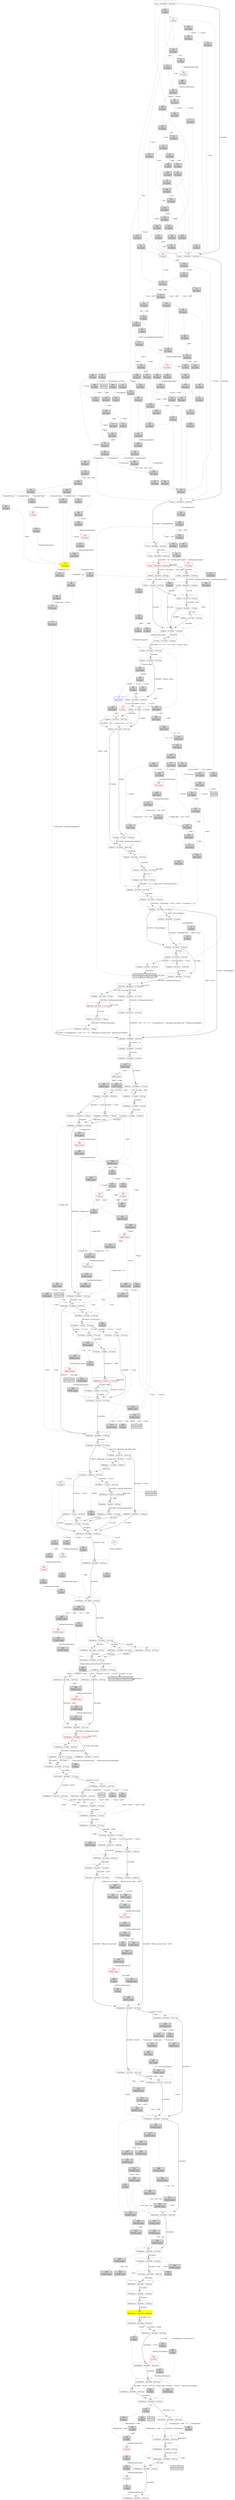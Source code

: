 digraph G {
    1 [shape=record
      ,label="{1|{1stts|100.000%|20.00\ hp}}"
      ,URL="https://www.projectaon.org/en/xhtml/lw/05sots/sect1.htm"
      ,color="/svg/gray"];
    2 [shape=record
      ,label="{2|304\ states}"
      ,URL="https://www.projectaon.org/en/xhtml/lw/05sots/sect2.htm"
      ,style=filled];
    3 [shape=record
      ,label="{3|{7926stts|39.013%|7.29\ hp}}"
      ,URL="https://www.projectaon.org/en/xhtml/lw/05sots/sect3.htm"
      ,color="/svg/gray"];
    5 [shape=record
      ,label="{5|0\ states}"
      ,URL="https://www.projectaon.org/en/xhtml/lw/05sots/sect5.htm"
      ,style=filled
      ,fontcolor="/svg/white"];
    6 [shape=record
      ,label="{6|28\ states}"
      ,URL="https://www.projectaon.org/en/xhtml/lw/05sots/sect6.htm"
      ,style=filled];
    7 [shape=record
      ,label="{7|24\ states}"
      ,URL="https://www.projectaon.org/en/xhtml/lw/05sots/sect7.htm"
      ,style=filled];
    8 [shape=record
      ,label="{8|0\ states}"
      ,URL="https://www.projectaon.org/en/xhtml/lw/05sots/sect8.htm"
      ,style=filled];
    9 [shape=record
      ,label="{9|{204stts|15.178%|7.22\ hp}}"
      ,URL="https://www.projectaon.org/en/xhtml/lw/05sots/sect9.htm"
      ,color="/svg/gray"];
    10 [shape=record
       ,label="{10|36\ states}"
       ,URL="https://www.projectaon.org/en/xhtml/lw/05sots/sect10.htm"
       ,style=filled];
    11 [shape=record
       ,label="{11|210\ states}"
       ,URL="https://www.projectaon.org/en/xhtml/lw/05sots/sect11.htm"
       ,style=filled];
    13 [shape=record
       ,label="{13|34\ states}"
       ,URL="https://www.projectaon.org/en/xhtml/lw/05sots/sect13.htm"
       ,style=filled];
    14 [shape=record
       ,label="{14|{3480stts|93.704%|12.45\ hp}}"
       ,URL="https://www.projectaon.org/en/xhtml/lw/05sots/sect14.htm"
       ,color="/svg/gray"];
    15 [shape=record
       ,label="{15|0\ states}"
       ,URL="https://www.projectaon.org/en/xhtml/lw/05sots/sect15.htm"
       ,style=filled];
    16 [shape=record
       ,label="{16|10\ states}"
       ,URL="https://www.projectaon.org/en/xhtml/lw/05sots/sect16.htm"
       ,style=filled];
    17 [shape=record
       ,label="{17|30\ states}"
       ,URL="https://www.projectaon.org/en/xhtml/lw/05sots/sect17.htm"
       ,style=filled];
    18 [shape=record
       ,label="{18|{2557stts|4.355%|15.67\ hp}}"
       ,URL="https://www.projectaon.org/en/xhtml/lw/05sots/sect18.htm"
       ,style=filled
       ,fontcolor="/svg/white"];
    19 [shape=record
       ,label="{19|0\ states}"
       ,URL="https://www.projectaon.org/en/xhtml/lw/05sots/sect19.htm"
       ,style=filled];
    20 [shape=record
       ,label="{20|1\ states}"
       ,URL="https://www.projectaon.org/en/xhtml/lw/05sots/sect20.htm"
       ,color="/svg/red"];
    21 [shape=record
       ,label="{21|{2796stts|39.192%|14.67\ hp}}"
       ,URL="https://www.projectaon.org/en/xhtml/lw/05sots/sect21.htm"
       ,color="/svg/gray"];
    22 [shape=record
       ,label="{22|0\ states}"
       ,URL="https://www.projectaon.org/en/xhtml/lw/05sots/sect22.htm"
       ,style=filled];
    23 [shape=record
       ,label="{23|0\ states}"
       ,URL="https://www.projectaon.org/en/xhtml/lw/05sots/sect23.htm"
       ,style=filled];
    24 [shape=record
       ,label="{24|16\ states}"
       ,URL="https://www.projectaon.org/en/xhtml/lw/05sots/sect24.htm"
       ,style=filled];
    25 [shape=record
       ,label="{25|54\ states}"
       ,URL="https://www.projectaon.org/en/xhtml/lw/05sots/sect25.htm"
       ,style=filled];
    26 [shape=record
       ,label="{26|192\ states}"
       ,URL="https://www.projectaon.org/en/xhtml/lw/05sots/sect26.htm"
       ,style=filled];
    27 [shape=record
       ,label="{27|24\ states}"
       ,URL="https://www.projectaon.org/en/xhtml/lw/05sots/sect27.htm"
       ,style=filled];
    28 [shape=record
       ,label="{28|24\ states}"
       ,URL="https://www.projectaon.org/en/xhtml/lw/05sots/sect28.htm"
       ,style=filled];
    29 [shape=record
       ,label="{29|0\ states}"
       ,URL="https://www.projectaon.org/en/xhtml/lw/05sots/sect29.htm"
       ,style=filled];
    30 [shape=record
       ,label="{30|228\ states}"
       ,URL="https://www.projectaon.org/en/xhtml/lw/05sots/sect30.htm"
       ,style=filled];
    31 [shape=record
       ,label="{31|30\ states}"
       ,URL="https://www.projectaon.org/en/xhtml/lw/05sots/sect31.htm"
       ,style=filled];
    32 [shape=record
       ,label="{32|10\ states}"
       ,URL="https://www.projectaon.org/en/xhtml/lw/05sots/sect32.htm"
       ,style=filled];
    33 [shape=record
       ,label="{33|36\ states}"
       ,URL="https://www.projectaon.org/en/xhtml/lw/05sots/sect33.htm"
       ,style=filled];
    34 [shape=record
       ,label="{34|0\ states}"
       ,URL="https://www.projectaon.org/en/xhtml/lw/05sots/sect34.htm"
       ,style=filled];
    35 [shape=record
       ,label="{35|{1824stts|93.704%|12.45\ hp}}"
       ,URL="https://www.projectaon.org/en/xhtml/lw/05sots/sect35.htm"
       ,color="/svg/gray"];
    36 [shape=record
       ,label="{36|16\ states}"
       ,URL="https://www.projectaon.org/en/xhtml/lw/05sots/sect36.htm"
       ,style=filled];
    37 [shape=record
       ,label="{37|105\ states}"
       ,URL="https://www.projectaon.org/en/xhtml/lw/05sots/sect37.htm"
       ,style=filled];
    38 [shape=record
       ,label="{38|174\ states}"
       ,URL="https://www.projectaon.org/en/xhtml/lw/05sots/sect38.htm"
       ,style=filled];
    39 [shape=record
       ,label="{39|{216stts|25.253%|7.54\ hp}}"
       ,URL="https://www.projectaon.org/en/xhtml/lw/05sots/sect39.htm"
       ,color="/svg/gray"];
    40 [shape=record
       ,label="{40|0\ states}"
       ,URL="https://www.projectaon.org/en/xhtml/lw/05sots/sect40.htm"
       ,style=filled];
    41 [shape=record
       ,label="{41|0\ states}"
       ,URL="https://www.projectaon.org/en/xhtml/lw/05sots/sect41.htm"
       ,style=filled];
    42 [shape=record
       ,label="{42|20\ states}"
       ,URL="https://www.projectaon.org/en/xhtml/lw/05sots/sect42.htm"
       ,style=filled];
    43 [shape=record
       ,label="{43|38\ states}"
       ,URL="https://www.projectaon.org/en/xhtml/lw/05sots/sect43.htm"
       ,style=filled];
    44 [shape=record
       ,label="{44|516\ states}"
       ,URL="https://www.projectaon.org/en/xhtml/lw/05sots/sect44.htm"
       ,style=filled];
    45 [shape=record
       ,label="{45|{138stts|30.834%|6.50\ hp}}"
       ,URL="https://www.projectaon.org/en/xhtml/lw/05sots/sect45.htm"
       ,color="/svg/gray"];
    47 [shape=record
       ,label="{47|28\ states}"
       ,URL="https://www.projectaon.org/en/xhtml/lw/05sots/sect47.htm"
       ,style=filled];
    48 [shape=record
       ,label="{48|0\ states}"
       ,URL="https://www.projectaon.org/en/xhtml/lw/05sots/sect48.htm"
       ,style=filled];
    49 [shape=record
       ,label="{49|42\ states}"
       ,URL="https://www.projectaon.org/en/xhtml/lw/05sots/sect49.htm"
       ,style=filled];
    50 [shape=record
       ,label="{50|35\ states}"
       ,URL="https://www.projectaon.org/en/xhtml/lw/05sots/sect50.htm"
       ,style=filled];
    51 [shape=record
       ,label="{51|52\ states}"
       ,URL="https://www.projectaon.org/en/xhtml/lw/05sots/sect51.htm"
       ,style=filled];
    52 [shape=record
       ,label="{52|{294stts|26.307%|14.97\ hp}}"
       ,URL="https://www.projectaon.org/en/xhtml/lw/05sots/sect52.htm"
       ,color="/svg/gray"];
    53 [shape=record
       ,label="{53|14\ states}"
       ,URL="https://www.projectaon.org/en/xhtml/lw/05sots/sect53.htm"
       ,style=filled];
    54 [shape=record
       ,label="{54|24\ states}"
       ,URL="https://www.projectaon.org/en/xhtml/lw/05sots/sect54.htm"
       ,style=filled];
    55 [shape=record
       ,label="{55|28\ states}"
       ,URL="https://www.projectaon.org/en/xhtml/lw/05sots/sect55.htm"
       ,style=filled];
    56 [shape=record
       ,label="{56|26\ states}"
       ,URL="https://www.projectaon.org/en/xhtml/lw/05sots/sect56.htm"
       ,style=filled];
    57 [shape=record
       ,label="{57|176\ states}"
       ,URL="https://www.projectaon.org/en/xhtml/lw/05sots/sect57.htm"
       ,style=filled];
    58 [shape=record
       ,label="{58|{6624stts|93.704%|14.29\ hp}}"
       ,URL="https://www.projectaon.org/en/xhtml/lw/05sots/sect58.htm"
       ,color="/svg/gray"];
    59 [shape=record
       ,label="{59|71\ states}"
       ,URL="https://www.projectaon.org/en/xhtml/lw/05sots/sect59.htm"
       ,style=filled];
    60 [shape=record
       ,label="{60|38\ states}"
       ,URL="https://www.projectaon.org/en/xhtml/lw/05sots/sect60.htm"
       ,style=filled];
    61 [shape=record
       ,label="{61|12\ states}"
       ,URL="https://www.projectaon.org/en/xhtml/lw/05sots/sect61.htm"
       ,style=filled];
    62 [shape=record
       ,label="{62|210\ states}"
       ,URL="https://www.projectaon.org/en/xhtml/lw/05sots/sect62.htm"
       ,style=filled];
    63 [shape=record
       ,label="{63|0\ states}"
       ,URL="https://www.projectaon.org/en/xhtml/lw/05sots/sect63.htm"
       ,style=filled];
    64 [shape=record
       ,label="{64|31\ states}"
       ,URL="https://www.projectaon.org/en/xhtml/lw/05sots/sect64.htm"
       ,style=filled];
    65 [shape=record
       ,label="{65|120\ states}"
       ,URL="https://www.projectaon.org/en/xhtml/lw/05sots/sect65.htm"
       ,style=filled];
    66 [shape=record
       ,label="{66|0\ states}"
       ,URL="https://www.projectaon.org/en/xhtml/lw/05sots/sect66.htm"
       ,style=filled];
    67 [shape=record
       ,label="{67|{11968stts|65.989%|10.85\ hp}}"
       ,URL="https://www.projectaon.org/en/xhtml/lw/05sots/sect67.htm"
       ,color="/svg/gray"];
    68 [shape=record
       ,label="{68|26\ states}"
       ,URL="https://www.projectaon.org/en/xhtml/lw/05sots/sect68.htm"
       ,style=filled];
    69 [shape=record
       ,label="{69|{83stts|100.000%|20.00\ hp}}"
       ,URL="https://www.projectaon.org/en/xhtml/lw/05sots/sect69.htm"
       ,color="/svg/gray"];
    70 [shape=record
       ,label="{70|32\ states}"
       ,URL="https://www.projectaon.org/en/xhtml/lw/05sots/sect70.htm"
       ,style=filled];
    71 [shape=record
       ,label="{71|26\ states}"
       ,URL="https://www.projectaon.org/en/xhtml/lw/05sots/sect71.htm"
       ,style=filled];
    72 [shape=record
       ,label="{72|0\ states}"
       ,URL="https://www.projectaon.org/en/xhtml/lw/05sots/sect72.htm"
       ,style=filled];
    73 [shape=record
       ,label="{73|26\ states}"
       ,URL="https://www.projectaon.org/en/xhtml/lw/05sots/sect73.htm"
       ,style=filled];
    74 [shape=record
       ,label="{74|342\ states}"
       ,URL="https://www.projectaon.org/en/xhtml/lw/05sots/sect74.htm"
       ,style=filled];
    75 [shape=record
       ,label="{75|18\ states}"
       ,URL="https://www.projectaon.org/en/xhtml/lw/05sots/sect75.htm"
       ,style=filled];
    76 [shape=record
       ,label="{76|0\ states}"
       ,URL="https://www.projectaon.org/en/xhtml/lw/05sots/sect76.htm"
       ,style=filled];
    77 [shape=record
       ,label="{77|0\ states}"
       ,URL="https://www.projectaon.org/en/xhtml/lw/05sots/sect77.htm"
       ,style=filled
       ,fontcolor="/svg/white"];
    78 [shape=record
       ,label="{78|{228stts|97.434%|13.04\ hp}}"
       ,URL="https://www.projectaon.org/en/xhtml/lw/05sots/sect78.htm"
       ,color="/svg/gray"];
    79 [shape=record
       ,label="{79|42\ states}"
       ,URL="https://www.projectaon.org/en/xhtml/lw/05sots/sect79.htm"
       ,style=filled];
    80 [shape=record
       ,label="{80|0\ states}"
       ,URL="https://www.projectaon.org/en/xhtml/lw/05sots/sect80.htm"
       ,style=filled];
    81 [shape=record
       ,label="{81|32\ states}"
       ,URL="https://www.projectaon.org/en/xhtml/lw/05sots/sect81.htm"
       ,style=filled];
    82 [shape=record
       ,label="{82|0\ states}"
       ,URL="https://www.projectaon.org/en/xhtml/lw/05sots/sect82.htm"
       ,style=filled];
    83 [shape=record
       ,label="{83|{672stts|2.572%|13.62\ hp}}"
       ,URL="https://www.projectaon.org/en/xhtml/lw/05sots/sect83.htm"
       ,color="/svg/gray"];
    84 [shape=record
       ,label="{84|24\ states}"
       ,URL="https://www.projectaon.org/en/xhtml/lw/05sots/sect84.htm"
       ,style=filled];
    85 [shape=record
       ,label="{85|77\ states}"
       ,URL="https://www.projectaon.org/en/xhtml/lw/05sots/sect85.htm"
       ,style=filled];
    86 [shape=record
       ,label="{86|0\ states}"
       ,URL="https://www.projectaon.org/en/xhtml/lw/05sots/sect86.htm"
       ,style=filled];
    87 [shape=record
       ,label="{87|174\ states}"
       ,URL="https://www.projectaon.org/en/xhtml/lw/05sots/sect87.htm"
       ,style=filled];
    88 [shape=record
       ,label="{88|16\ states}"
       ,URL="https://www.projectaon.org/en/xhtml/lw/05sots/sect88.htm"
       ,style=filled];
    89 [shape=record
       ,label="{89|{2796stts|4.355%|14.67\ hp}}"
       ,URL="https://www.projectaon.org/en/xhtml/lw/05sots/sect89.htm"
       ,color="/svg/gray"];
    90 [shape=record
       ,label="{90|28\ states}"
       ,URL="https://www.projectaon.org/en/xhtml/lw/05sots/sect90.htm"
       ,style=filled];
    92 [shape=record
       ,label="{92|38\ states}"
       ,URL="https://www.projectaon.org/en/xhtml/lw/05sots/sect92.htm"
       ,style=filled];
    93 [shape=record
       ,label="{93|300\ states}"
       ,URL="https://www.projectaon.org/en/xhtml/lw/05sots/sect93.htm"
       ,style=filled];
    94 [shape=record
       ,label="{94|34\ states}"
       ,URL="https://www.projectaon.org/en/xhtml/lw/05sots/sect94.htm"
       ,style=filled];
    95 [shape=record
       ,label="{95|28\ states}"
       ,URL="https://www.projectaon.org/en/xhtml/lw/05sots/sect95.htm"
       ,style=filled];
    96 [shape=record
       ,label="{96|34\ states}"
       ,URL="https://www.projectaon.org/en/xhtml/lw/05sots/sect96.htm"
       ,style=filled];
    97 [shape=record
       ,label="{97|{1200stts|97.434%|19.35\ hp}}"
       ,URL="https://www.projectaon.org/en/xhtml/lw/05sots/sect97.htm"
       ,color="/svg/gray"];
    98 [shape=record
       ,label="{98|{3276stts|91.346%|15.92\ hp}}"
       ,URL="https://www.projectaon.org/en/xhtml/lw/05sots/sect98.htm"
       ,color="/svg/gray"];
    99 [shape=record
       ,label="{99|10\ states}"
       ,URL="https://www.projectaon.org/en/xhtml/lw/05sots/sect99.htm"
       ,style=filled];
    100 [shape=record
        ,label="{100|91\ states}"
        ,URL="https://www.projectaon.org/en/xhtml/lw/05sots/sect100.htm"
        ,style=filled];
    101 [shape=record
        ,label="{101|{7218stts|24.619%|13.72\ hp}}"
        ,URL="https://www.projectaon.org/en/xhtml/lw/05sots/sect101.htm"
        ,color="/svg/gray"];
    102 [shape=record
        ,label="{102|{216stts|97.434%|13.99\ hp}}"
        ,URL="https://www.projectaon.org/en/xhtml/lw/05sots/sect102.htm"
        ,color="/svg/gray"];
    103 [shape=record
        ,label="{103|26\ states}"
        ,URL="https://www.projectaon.org/en/xhtml/lw/05sots/sect103.htm"
        ,style=filled];
    104 [shape=record
        ,label="{104|1\ states}"
        ,URL="https://www.projectaon.org/en/xhtml/lw/05sots/sect104.htm"
        ,style=filled];
    105 [shape=record
        ,label="{105|480\ states}"
        ,URL="https://www.projectaon.org/en/xhtml/lw/05sots/sect105.htm"
        ,style=filled];
    107 [shape=record
        ,label="{107|0\ states}"
        ,URL="https://www.projectaon.org/en/xhtml/lw/05sots/sect107.htm"
        ,style=filled];
    108 [shape=record
        ,label="{108|32\ states}"
        ,URL="https://www.projectaon.org/en/xhtml/lw/05sots/sect108.htm"
        ,style=filled];
    109 [shape=record
        ,label="{109|12\ states}"
        ,URL="https://www.projectaon.org/en/xhtml/lw/05sots/sect109.htm"
        ,style=filled];
    110 [shape=record
        ,label="{110|0\ states}"
        ,URL="https://www.projectaon.org/en/xhtml/lw/05sots/sect110.htm"
        ,style=filled];
    111 [shape=record
        ,label="{111|360\ states}"
        ,URL="https://www.projectaon.org/en/xhtml/lw/05sots/sect111.htm"
        ,style=filled];
    112 [shape=record
        ,label="{112|32\ states}"
        ,URL="https://www.projectaon.org/en/xhtml/lw/05sots/sect112.htm"
        ,style=filled];
    113 [shape=record
        ,label="{113|16\ states}"
        ,URL="https://www.projectaon.org/en/xhtml/lw/05sots/sect113.htm"
        ,style=filled];
    114 [shape=record
        ,label="{114|0\ states}"
        ,URL="https://www.projectaon.org/en/xhtml/lw/05sots/sect114.htm"
        ,style=filled];
    115 [shape=record
        ,label="{115|246\ states}"
        ,URL="https://www.projectaon.org/en/xhtml/lw/05sots/sect115.htm"
        ,style=filled];
    116 [shape=record
        ,label="{116|0\ states}"
        ,URL="https://www.projectaon.org/en/xhtml/lw/05sots/sect116.htm"
        ,style=filled];
    117 [shape=record
        ,label="{117|16\ states}"
        ,URL="https://www.projectaon.org/en/xhtml/lw/05sots/sect117.htm"
        ,style=filled];
    118 [shape=record
        ,label="{118|{3036stts|43.547%|13.67\ hp}}"
        ,URL="https://www.projectaon.org/en/xhtml/lw/05sots/sect118.htm"
        ,color="/svg/gray"];
    120 [shape=record
        ,label="{120|0\ states}"
        ,URL="https://www.projectaon.org/en/xhtml/lw/05sots/sect120.htm"
        ,style=filled];
    121 [shape=record
        ,label="{121|24\ states}"
        ,URL="https://www.projectaon.org/en/xhtml/lw/05sots/sect121.htm"
        ,style=filled];
    122 [shape=record
        ,label="{122|{300stts|97.434%|15.79\ hp}}"
        ,URL="https://www.projectaon.org/en/xhtml/lw/05sots/sect122.htm"
        ,color="/svg/gray"];
    123 [shape=record
        ,label="{123|9\ states}"
        ,URL="https://www.projectaon.org/en/xhtml/lw/05sots/sect123.htm"
        ,color="/svg/red"];
    124 [shape=record
        ,label="{124|0\ states}"
        ,URL="https://www.projectaon.org/en/xhtml/lw/05sots/sect124.htm"
        ,style=filled];
    125 [shape=record
        ,label="{125|19\ states}"
        ,URL="https://www.projectaon.org/en/xhtml/lw/05sots/sect125.htm"
        ,style=filled];
    126 [shape=record
        ,label="{126|42\ states}"
        ,URL="https://www.projectaon.org/en/xhtml/lw/05sots/sect126.htm"
        ,style=filled];
    127 [shape=record
        ,label="{127|180\ states}"
        ,URL="https://www.projectaon.org/en/xhtml/lw/05sots/sect127.htm"
        ,color="/svg/blue"];
    128 [shape=record
        ,label="{128|26\ states}"
        ,URL="https://www.projectaon.org/en/xhtml/lw/05sots/sect128.htm"
        ,style=filled];
    129 [shape=record
        ,label="{129|10\ states}"
        ,URL="https://www.projectaon.org/en/xhtml/lw/05sots/sect129.htm"
        ,style=filled];
    130 [shape=record
        ,label="{130|40\ states}"
        ,URL="https://www.projectaon.org/en/xhtml/lw/05sots/sect130.htm"
        ,style=filled];
    131 [shape=record
        ,label="{131|{3264stts|93.704%|13.40\ hp}}"
        ,URL="https://www.projectaon.org/en/xhtml/lw/05sots/sect131.htm"
        ,color="/svg/gray"];
    132 [shape=record
        ,label="{132|246\ states}"
        ,URL="https://www.projectaon.org/en/xhtml/lw/05sots/sect132.htm"
        ,style=filled];
    133 [shape=record
        ,label="{133|32\ states}"
        ,URL="https://www.projectaon.org/en/xhtml/lw/05sots/sect133.htm"
        ,style=filled];
    134 [shape=record
        ,label="{134|30\ states}"
        ,URL="https://www.projectaon.org/en/xhtml/lw/05sots/sect134.htm"
        ,style=filled];
    136 [shape=record
        ,label="{136|{90stts|97.434%|16.60\ hp}}"
        ,URL="https://www.projectaon.org/en/xhtml/lw/05sots/sect136.htm"
        ,color="/svg/gray"];
    137 [shape=record
        ,label="{137|112\ states}"
        ,URL="https://www.projectaon.org/en/xhtml/lw/05sots/sect137.htm"
        ,style=filled
        ,color="/svg/yellow"];
    138 [shape=record
        ,label="{138|{77stts|100.000%|20.00\ hp}}"
        ,URL="https://www.projectaon.org/en/xhtml/lw/05sots/sect138.htm"
        ,color="/svg/gray"];
    139 [shape=record
        ,label="{139|30\ states}"
        ,URL="https://www.projectaon.org/en/xhtml/lw/05sots/sect139.htm"
        ,style=filled];
    140 [shape=record
        ,label="{140|{258stts|97.434%|18.27\ hp}}"
        ,URL="https://www.projectaon.org/en/xhtml/lw/05sots/sect140.htm"
        ,color="/svg/gray"];
    141 [shape=record
        ,label="{141|38\ states}"
        ,URL="https://www.projectaon.org/en/xhtml/lw/05sots/sect141.htm"
        ,style=filled];
    142 [shape=record
        ,label="{142|32\ states}"
        ,URL="https://www.projectaon.org/en/xhtml/lw/05sots/sect142.htm"
        ,style=filled];
    143 [shape=record
        ,label="{143|0\ states}"
        ,URL="https://www.projectaon.org/en/xhtml/lw/05sots/sect143.htm"
        ,style=filled];
    144 [shape=record
        ,label="{144|71\ states}"
        ,URL="https://www.projectaon.org/en/xhtml/lw/05sots/sect144.htm"
        ,style=filled];
    145 [shape=record
        ,label="{145|34\ states}"
        ,URL="https://www.projectaon.org/en/xhtml/lw/05sots/sect145.htm"
        ,style=filled];
    146 [shape=record
        ,label="{146|210\ states}"
        ,URL="https://www.projectaon.org/en/xhtml/lw/05sots/sect146.htm"
        ,style=filled];
    147 [shape=record
        ,label="{147|14\ states}"
        ,URL="https://www.projectaon.org/en/xhtml/lw/05sots/sect147.htm"
        ,style=filled];
    148 [shape=record
        ,label="{148|408\ states}"
        ,URL="https://www.projectaon.org/en/xhtml/lw/05sots/sect148.htm"
        ,style=filled];
    149 [shape=record
        ,label="{149|98\ states}"
        ,URL="https://www.projectaon.org/en/xhtml/lw/05sots/sect149.htm"
        ,style=filled];
    150 [shape=record
        ,label="{150|{318stts|97.434%|14.91\ hp}}"
        ,URL="https://www.projectaon.org/en/xhtml/lw/05sots/sect150.htm"
        ,color="/svg/gray"];
    151 [shape=record
        ,label="{151|36\ states}"
        ,URL="https://www.projectaon.org/en/xhtml/lw/05sots/sect151.htm"
        ,style=filled];
    152 [shape=record
        ,label="{152|192\ states}"
        ,URL="https://www.projectaon.org/en/xhtml/lw/05sots/sect152.htm"
        ,style=filled];
    153 [shape=record
        ,label="{153|22\ states}"
        ,URL="https://www.projectaon.org/en/xhtml/lw/05sots/sect153.htm"
        ,style=filled];
    154 [shape=record
        ,label="{154|22\ states}"
        ,URL="https://www.projectaon.org/en/xhtml/lw/05sots/sect154.htm"
        ,style=filled];
    155 [shape=record
        ,label="{155|264\ states}"
        ,URL="https://www.projectaon.org/en/xhtml/lw/05sots/sect155.htm"
        ,style=filled];
    156 [shape=record
        ,label="{156|{3276stts|66.679%|13.48\ hp}}"
        ,URL="https://www.projectaon.org/en/xhtml/lw/05sots/sect156.htm"
        ,color="/svg/gray"];
    157 [shape=record
        ,label="{157|12\ states}"
        ,URL="https://www.projectaon.org/en/xhtml/lw/05sots/sect157.htm"
        ,style=filled];
    158 [shape=record
        ,label="{158|444\ states}"
        ,URL="https://www.projectaon.org/en/xhtml/lw/05sots/sect158.htm"
        ,style=filled];
    159 [shape=record
        ,label="{159|169\ states}"
        ,URL="https://www.projectaon.org/en/xhtml/lw/05sots/sect159.htm"
        ,style=filled];
    160 [shape=record
        ,label="{160|46\ states}"
        ,URL="https://www.projectaon.org/en/xhtml/lw/05sots/sect160.htm"
        ,style=filled];
    161 [shape=record
        ,label="{161|3\ states}"
        ,URL="https://www.projectaon.org/en/xhtml/lw/05sots/sect161.htm"
        ,style=filled];
    162 [shape=record
        ,label="{162|0\ states}"
        ,URL="https://www.projectaon.org/en/xhtml/lw/05sots/sect162.htm"
        ,style=filled];
    163 [shape=record
        ,label="{163|71\ states}"
        ,URL="https://www.projectaon.org/en/xhtml/lw/05sots/sect163.htm"
        ,style=filled];
    164 [shape=record
        ,label="{164|32\ states}"
        ,URL="https://www.projectaon.org/en/xhtml/lw/05sots/sect164.htm"
        ,style=filled];
    165 [shape=record
        ,label="{165|{116stts|66.600%|13.66\ hp}}"
        ,URL="https://www.projectaon.org/en/xhtml/lw/05sots/sect165.htm"
        ,color="/svg/gray"];
    166 [shape=record
        ,label="{166|30\ states}"
        ,URL="https://www.projectaon.org/en/xhtml/lw/05sots/sect166.htm"
        ,style=filled];
    167 [shape=record
        ,label="{167|516\ states}"
        ,URL="https://www.projectaon.org/en/xhtml/lw/05sots/sect167.htm"
        ,style=filled];
    169 [shape=record
        ,label="{169|18\ states}"
        ,URL="https://www.projectaon.org/en/xhtml/lw/05sots/sect169.htm"
        ,style=filled];
    170 [shape=record
        ,label="{170|38\ states}"
        ,URL="https://www.projectaon.org/en/xhtml/lw/05sots/sect170.htm"
        ,style=filled];
    171 [shape=record
        ,label="{171|444\ states}"
        ,URL="https://www.projectaon.org/en/xhtml/lw/05sots/sect171.htm"
        ,style=filled];
    172 [shape=record
        ,label="{172|10\ states}"
        ,URL="https://www.projectaon.org/en/xhtml/lw/05sots/sect172.htm"
        ,style=filled];
    173 [shape=record
        ,label="{173|36\ states}"
        ,URL="https://www.projectaon.org/en/xhtml/lw/05sots/sect173.htm"
        ,style=filled];
    174 [shape=record
        ,label="{174|65\ states}"
        ,URL="https://www.projectaon.org/en/xhtml/lw/05sots/sect174.htm"
        ,style=filled];
    175 [shape=record
        ,label="{175|0\ states}"
        ,URL="https://www.projectaon.org/en/xhtml/lw/05sots/sect175.htm"
        ,style=filled];
    176 [shape=record
        ,label="{176|{43stts|100.000%|20.00\ hp}}"
        ,URL="https://www.projectaon.org/en/xhtml/lw/05sots/sect176.htm"
        ,color="/svg/gray"];
    177 [shape=record
        ,label="{177|38\ states}"
        ,URL="https://www.projectaon.org/en/xhtml/lw/05sots/sect177.htm"
        ,style=filled];
    178 [shape=record
        ,label="{178|0\ states}"
        ,URL="https://www.projectaon.org/en/xhtml/lw/05sots/sect178.htm"
        ,color="/svg/red"];
    179 [shape=record
        ,label="{179|42\ states}"
        ,URL="https://www.projectaon.org/en/xhtml/lw/05sots/sect179.htm"
        ,style=filled];
    180 [shape=record
        ,label="{180|{138stts|30.834%|6.50\ hp}}"
        ,URL="https://www.projectaon.org/en/xhtml/lw/05sots/sect180.htm"
        ,color="/svg/gray"];
    181 [shape=record
        ,label="{181|{1296stts|97.434%|18.87\ hp}}"
        ,URL="https://www.projectaon.org/en/xhtml/lw/05sots/sect181.htm"
        ,color="/svg/gray"];
    182 [shape=record
        ,label="{182|264\ states}"
        ,URL="https://www.projectaon.org/en/xhtml/lw/05sots/sect182.htm"
        ,style=filled];
    183 [shape=record
        ,label="{183|28\ states}"
        ,URL="https://www.projectaon.org/en/xhtml/lw/05sots/sect183.htm"
        ,style=filled];
    184 [shape=record
        ,label="{184|0\ states}"
        ,URL="https://www.projectaon.org/en/xhtml/lw/05sots/sect184.htm"
        ,style=filled];
    185 [shape=record
        ,label="{185|36\ states}"
        ,URL="https://www.projectaon.org/en/xhtml/lw/05sots/sect185.htm"
        ,style=filled];
    186 [shape=record
        ,label="{186|{84stts|97.434%|17.34\ hp}}"
        ,URL="https://www.projectaon.org/en/xhtml/lw/05sots/sect186.htm"
        ,color="/svg/gray"];
    187 [shape=record
        ,label="{187|32\ states}"
        ,URL="https://www.projectaon.org/en/xhtml/lw/05sots/sect187.htm"
        ,style=filled];
    188 [shape=record
        ,label="{188|12\ states}"
        ,URL="https://www.projectaon.org/en/xhtml/lw/05sots/sect188.htm"
        ,style=filled];
    189 [shape=record
        ,label="{189|120\ states}"
        ,URL="https://www.projectaon.org/en/xhtml/lw/05sots/sect189.htm"
        ,style=filled];
    191 [shape=record
        ,label="{191|34\ states}"
        ,URL="https://www.projectaon.org/en/xhtml/lw/05sots/sect191.htm"
        ,style=filled];
    192 [shape=record
        ,label="{192|0\ states}"
        ,URL="https://www.projectaon.org/en/xhtml/lw/05sots/sect192.htm"
        ,style=filled];
    193 [shape=record
        ,label="{193|0\ states}"
        ,URL="https://www.projectaon.org/en/xhtml/lw/05sots/sect193.htm"
        ,style=filled];
    194 [shape=record
        ,label="{194|{1105stts|97.434%|19.75\ hp}}"
        ,URL="https://www.projectaon.org/en/xhtml/lw/05sots/sect194.htm"
        ,color="/svg/gray"];
    195 [shape=record
        ,label="{195|228\ states}"
        ,URL="https://www.projectaon.org/en/xhtml/lw/05sots/sect195.htm"
        ,style=filled];
    196 [shape=record
        ,label="{196|0\ states}"
        ,URL="https://www.projectaon.org/en/xhtml/lw/05sots/sect196.htm"
        ,style=filled];
    197 [shape=record
        ,label="{197|38\ states}"
        ,URL="https://www.projectaon.org/en/xhtml/lw/05sots/sect197.htm"
        ,style=filled];
    198 [shape=record
        ,label="{198|38\ states}"
        ,URL="https://www.projectaon.org/en/xhtml/lw/05sots/sect198.htm"
        ,style=filled];
    199 [shape=record
        ,label="{199|{228stts|25.253%|6.54\ hp}}"
        ,URL="https://www.projectaon.org/en/xhtml/lw/05sots/sect199.htm"
        ,color="/svg/gray"];
    200 [shape=record
        ,label="{200|{11280stts|65.989%|11.83\ hp}}"
        ,URL="https://www.projectaon.org/en/xhtml/lw/05sots/sect200.htm"
        ,color="/svg/gray"];
    201 [shape=record
        ,label="{201|{10592stts|65.989%|12.80\ hp}}"
        ,URL="https://www.projectaon.org/en/xhtml/lw/05sots/sect201.htm"
        ,color="/svg/gray"];
    202 [shape=record
        ,label="{202|{447888stts|40.036%|19.74\ hp}}"
        ,URL="https://www.projectaon.org/en/xhtml/lw/05sots/sect202.htm"
        ,color="/svg/gray"];
    203 [shape=record
        ,label="{203|172320\ states}"
        ,URL="https://www.projectaon.org/en/xhtml/lw/05sots/sect203.htm"
        ,style=filled];
    204 [shape=record
        ,label="{204|{1854168stts|24.469%|8.42\ hp}}"
        ,URL="https://www.projectaon.org/en/xhtml/lw/05sots/sect204.htm"
        ,color="/svg/gray"];
    205 [shape=record
        ,label="{205|23074\ states}"
        ,URL="https://www.projectaon.org/en/xhtml/lw/05sots/sect205.htm"
        ,style=filled];
    206 [shape=record
        ,label="{206|{408288stts|40.036%|19.98\ hp}}"
        ,URL="https://www.projectaon.org/en/xhtml/lw/05sots/sect206.htm"
        ,color="/svg/gray"];
    207 [shape=record
        ,label="{207|{86160stts|11.716%|13.03\ hp}}"
        ,URL="https://www.projectaon.org/en/xhtml/lw/05sots/sect207.htm"
        ,color="/svg/gray"];
    208 [shape=record
        ,label="{208|0\ states}"
        ,URL="https://www.projectaon.org/en/xhtml/lw/05sots/sect208.htm"
        ,style=filled];
    209 [shape=record
        ,label="{209|0\ states}"
        ,URL="https://www.projectaon.org/en/xhtml/lw/05sots/sect209.htm"
        ,style=filled];
    210 [shape=record
        ,label="{210|{146472stts|28.025%|12.93\ hp}}"
        ,URL="https://www.projectaon.org/en/xhtml/lw/05sots/sect210.htm"
        ,color="/svg/gray"];
    211 [shape=record
        ,label="{211|171492\ states}"
        ,URL="https://www.projectaon.org/en/xhtml/lw/05sots/sect211.htm"
        ,style=filled];
    212 [shape=record
        ,label="{212|53732\ states}"
        ,URL="https://www.projectaon.org/en/xhtml/lw/05sots/sect212.htm"
        ,style=filled];
    213 [shape=record
        ,label="{213|172320\ states}"
        ,URL="https://www.projectaon.org/en/xhtml/lw/05sots/sect213.htm"
        ,style=filled];
    214 [shape=record
        ,label="{214|0\ states}"
        ,URL="https://www.projectaon.org/en/xhtml/lw/05sots/sect214.htm"
        ,style=filled];
    215 [shape=record
        ,label="{215|{18904stts|65.989%|14.78\ hp}}"
        ,URL="https://www.projectaon.org/en/xhtml/lw/05sots/sect215.htm"
        ,color="/svg/gray"];
    216 [shape=record
        ,label="{216|343440\ states}"
        ,URL="https://www.projectaon.org/en/xhtml/lw/05sots/sect216.htm"
        ,style=filled];
    217 [shape=record
        ,label="{217|0\ states}"
        ,URL="https://www.projectaon.org/en/xhtml/lw/05sots/sect217.htm"
        ,style=filled];
    218 [shape=record
        ,label="{218|{86160stts|22.414%|18.56\ hp}}"
        ,URL="https://www.projectaon.org/en/xhtml/lw/05sots/sect218.htm"
        ,color="/svg/gray"];
    219 [shape=record
        ,label="{219|{120132stts|40.036%|20.00\ hp}}"
        ,URL="https://www.projectaon.org/en/xhtml/lw/05sots/sect219.htm"
        ,color="/svg/gray"];
    220 [shape=record
        ,label="{220|{69084stts|65.989%|16.38\ hp}}"
        ,URL="https://www.projectaon.org/en/xhtml/lw/05sots/sect220.htm"
        ,color="/svg/gray"];
    221 [shape=record
        ,label="{221|{163704stts|65.365%|17.61\ hp}}"
        ,URL="https://www.projectaon.org/en/xhtml/lw/05sots/sect221.htm"
        ,color="/svg/gray"];
    222 [shape=record
        ,label="{222|0\ states}"
        ,URL="https://www.projectaon.org/en/xhtml/lw/05sots/sect222.htm"
        ,style=filled];
    224 [shape=record
        ,label="{224|{168012stts|65.365%|18.60\ hp}}"
        ,URL="https://www.projectaon.org/en/xhtml/lw/05sots/sect224.htm"
        ,color="/svg/gray"];
    225 [shape=record
        ,label="{225|192588\ states}"
        ,URL="https://www.projectaon.org/en/xhtml/lw/05sots/sect225.htm"
        ,style=filled];
    226 [shape=record
        ,label="{226|0\ states}"
        ,URL="https://www.projectaon.org/en/xhtml/lw/05sots/sect226.htm"
        ,style=filled];
    227 [shape=record
        ,label="{227|214344\ states}"
        ,URL="https://www.projectaon.org/en/xhtml/lw/05sots/sect227.htm"
        ,style=filled];
    228 [shape=record
        ,label="{228|{152146stts|0.217%|14.75\ hp}}"
        ,URL="https://www.projectaon.org/en/xhtml/lw/05sots/sect228.htm"
        ,color="/svg/gray"];
    229 [shape=record
        ,label="{229|43080\ states}"
        ,URL="https://www.projectaon.org/en/xhtml/lw/05sots/sect229.htm"
        ,style=filled];
    230 [shape=record
        ,label="{230|0\ states}"
        ,URL="https://www.projectaon.org/en/xhtml/lw/05sots/sect230.htm"
        ,style=filled
        ,fontcolor="/svg/white"];
    232 [shape=record
        ,label="{232|0\ states}"
        ,URL="https://www.projectaon.org/en/xhtml/lw/05sots/sect232.htm"
        ,style=filled
        ,fontcolor="/svg/white"];
    233 [shape=record
        ,label="{233|{112040stts|40.036%|20.00\ hp}}"
        ,URL="https://www.projectaon.org/en/xhtml/lw/05sots/sect233.htm"
        ,color="/svg/gray"];
    234 [shape=record
        ,label="{234|23074\ states}"
        ,URL="https://www.projectaon.org/en/xhtml/lw/05sots/sect234.htm"
        ,style=filled];
    235 [shape=record
        ,label="{235|107700\ states}"
        ,URL="https://www.projectaon.org/en/xhtml/lw/05sots/sect235.htm"
        ,style=filled];
    236 [shape=record
        ,label="{236|{67006stts|7.541%|19.42\ hp}}"
        ,URL="https://www.projectaon.org/en/xhtml/lw/05sots/sect236.htm"
        ,color="/svg/gray"];
    237 [shape=record
        ,label="{237|146220\ states}"
        ,URL="https://www.projectaon.org/en/xhtml/lw/05sots/sect237.htm"
        ,style=filled];
    238 [shape=record
        ,label="{238|13737\ states}"
        ,URL="https://www.projectaon.org/en/xhtml/lw/05sots/sect238.htm"
        ,style=filled];
    239 [shape=record
        ,label="{239|{209724stts|40.036%|20.00\ hp}}"
        ,URL="https://www.projectaon.org/en/xhtml/lw/05sots/sect239.htm"
        ,color="/svg/gray"];
    241 [shape=record
        ,label="{241|156654\ states}"
        ,URL="https://www.projectaon.org/en/xhtml/lw/05sots/sect241.htm"
        ,style=filled];
    242 [shape=record
        ,label="{242|{61408stts|0.220%|14.53\ hp}}"
        ,URL="https://www.projectaon.org/en/xhtml/lw/05sots/sect242.htm"
        ,color="/svg/gray"];
    243 [shape=record
        ,label="{243|0\ states}"
        ,URL="https://www.projectaon.org/en/xhtml/lw/05sots/sect243.htm"
        ,style=filled];
    244 [shape=record
        ,label="{244|{142164stts|65.365%|19.47\ hp}}"
        ,URL="https://www.projectaon.org/en/xhtml/lw/05sots/sect244.htm"
        ,color="/svg/gray"];
    245 [shape=record
        ,label="{245|0\ states}"
        ,URL="https://www.projectaon.org/en/xhtml/lw/05sots/sect245.htm"
        ,style=filled];
    246 [shape=record
        ,label="{246|{63992stts|65.989%|15.62\ hp}}"
        ,URL="https://www.projectaon.org/en/xhtml/lw/05sots/sect246.htm"
        ,color="/svg/gray"];
    247 [shape=record
        ,label="{247|{124932stts|40.036%|18.74\ hp}}"
        ,URL="https://www.projectaon.org/en/xhtml/lw/05sots/sect247.htm"
        ,color="/svg/gray"];
    248 [shape=record
        ,label="{248|374652\ states}"
        ,URL="https://www.projectaon.org/en/xhtml/lw/05sots/sect248.htm"
        ,style=filled];
    249 [shape=record
        ,label="{249|76760\ states}"
        ,URL="https://www.projectaon.org/en/xhtml/lw/05sots/sect249.htm"
        ,style=filled];
    250 [shape=record
        ,label="{250|{155088stts|12.011%|12.05\ hp}}"
        ,URL="https://www.projectaon.org/en/xhtml/lw/05sots/sect250.htm"
        ,color="/svg/gray"];
    251 [shape=record
        ,label="{251|38772\ states}"
        ,URL="https://www.projectaon.org/en/xhtml/lw/05sots/sect251.htm"
        ,style=filled];
    252 [shape=record
        ,label="{252|{18364stts|27.633%|17.58\ hp}}"
        ,URL="https://www.projectaon.org/en/xhtml/lw/05sots/sect252.htm"
        ,color="/svg/gray"];
    253 [shape=record
        ,label="{253|{111625stts|40.036%|20.00\ hp}}"
        ,URL="https://www.projectaon.org/en/xhtml/lw/05sots/sect253.htm"
        ,color="/svg/gray"];
    254 [shape=record
        ,label="{254|{146472stts|26.146%|18.97\ hp}}"
        ,URL="https://www.projectaon.org/en/xhtml/lw/05sots/sect254.htm"
        ,color="/svg/gray"];
    255 [shape=record
        ,label="{255|{76760stts|0.004%|15.17\ hp}}"
        ,URL="https://www.projectaon.org/en/xhtml/lw/05sots/sect255.htm"
        ,color="/svg/gray"];
    256 [shape=record
        ,label="{256|171864\ states}"
        ,URL="https://www.projectaon.org/en/xhtml/lw/05sots/sect256.htm"
        ,style=filled];
    258 [shape=record
        ,label="{258|0\ states}"
        ,URL="https://www.projectaon.org/en/xhtml/lw/05sots/sect258.htm"
        ,style=filled];
    259 [shape=record
        ,label="{259|4709\ states}"
        ,URL="https://www.projectaon.org/en/xhtml/lw/05sots/sect259.htm"
        ,style=filled
        ,fontcolor="/svg/white"];
    260 [shape=record
        ,label="{260|0\ states}"
        ,URL="https://www.projectaon.org/en/xhtml/lw/05sots/sect260.htm"
        ,style=filled];
    261 [shape=record
        ,label="{261|{146473stts|6.537%|18.97\ hp}}"
        ,URL="https://www.projectaon.org/en/xhtml/lw/05sots/sect261.htm"
        ,style=filled
        ,fontcolor="/svg/white"];
    262 [shape=record
        ,label="{262|{57570stts|0.044%|15.53\ hp}}"
        ,URL="https://www.projectaon.org/en/xhtml/lw/05sots/sect262.htm"
        ,color="/svg/gray"];
    263 [shape=record
        ,label="{263|0\ states}"
        ,URL="https://www.projectaon.org/en/xhtml/lw/05sots/sect263.htm"
        ,style=filled];
    264 [shape=record
        ,label="{264|142164\ states}"
        ,URL="https://www.projectaon.org/en/xhtml/lw/05sots/sect264.htm"
        ,style=filled];
    265 [shape=record
        ,label="{265|193104\ states}"
        ,URL="https://www.projectaon.org/en/xhtml/lw/05sots/sect265.htm"
        ,style=filled];
    266 [shape=record
        ,label="{266|21800\ states}"
        ,URL="https://www.projectaon.org/en/xhtml/lw/05sots/sect266.htm"
        ,style=filled];
    267 [shape=record
        ,label="{267|69672\ states}"
        ,URL="https://www.projectaon.org/en/xhtml/lw/05sots/sect267.htm"
        ,style=filled];
    268 [shape=record
        ,label="{268|{1755888stts|24.469%|9.42\ hp}}"
        ,URL="https://www.projectaon.org/en/xhtml/lw/05sots/sect268.htm"
        ,color="/svg/gray"];
    269 [shape=record
        ,label="{269|0\ states}"
        ,URL="https://www.projectaon.org/en/xhtml/lw/05sots/sect269.htm"
        ,style=filled];
    270 [shape=record
        ,label="{270|90468\ states}"
        ,URL="https://www.projectaon.org/en/xhtml/lw/05sots/sect270.htm"
        ,style=filled];
    271 [shape=record
        ,label="{271|{168012stts|32.683%|18.32\ hp}}"
        ,URL="https://www.projectaon.org/en/xhtml/lw/05sots/sect271.htm"
        ,color="/svg/gray"];
    272 [shape=record
        ,label="{272|{274560stts|40.036%|19.45\ hp}}"
        ,URL="https://www.projectaon.org/en/xhtml/lw/05sots/sect272.htm"
        ,color="/svg/gray"];
    273 [shape=record
        ,label="{273|9904\ states}"
        ,URL="https://www.projectaon.org/en/xhtml/lw/05sots/sect273.htm"
        ,style=filled];
    274 [shape=record
        ,label="{274|331032\ states}"
        ,URL="https://www.projectaon.org/en/xhtml/lw/05sots/sect274.htm"
        ,style=filled];
    275 [shape=record
        ,label="{275|{155088stts|65.365%|18.34\ hp}}"
        ,URL="https://www.projectaon.org/en/xhtml/lw/05sots/sect275.htm"
        ,color="/svg/gray"];
    276 [shape=record
        ,label="{276|277056\ states}"
        ,URL="https://www.projectaon.org/en/xhtml/lw/05sots/sect276.htm"
        ,style=filled];
    277 [shape=record
        ,label="{277|81382\ states}"
        ,URL="https://www.projectaon.org/en/xhtml/lw/05sots/sect277.htm"
        ,style=filled];
    278 [shape=record
        ,label="{278|0\ states}"
        ,URL="https://www.projectaon.org/en/xhtml/lw/05sots/sect278.htm"
        ,style=filled];
    279 [shape=record
        ,label="{279|{17244stts|31.448%|10.50\ hp}}"
        ,URL="https://www.projectaon.org/en/xhtml/lw/05sots/sect279.htm"
        ,color="/svg/gray"];
    281 [shape=record
        ,label="{281|912\ states}"
        ,URL="https://www.projectaon.org/en/xhtml/lw/05sots/sect281.htm"
        ,style=filled];
    282 [shape=record
        ,label="{282|{71314stts|15.081%|19.13\ hp}}"
        ,URL="https://www.projectaon.org/en/xhtml/lw/05sots/sect282.htm"
        ,color="/svg/gray"];
    283 [shape=record
        ,label="{283|94776\ states}"
        ,URL="https://www.projectaon.org/en/xhtml/lw/05sots/sect283.htm"
        ,style=filled];
    284 [shape=record
        ,label="{284|301200\ states}"
        ,URL="https://www.projectaon.org/en/xhtml/lw/05sots/sect284.htm"
        ,style=filled];
    285 [shape=record
        ,label="{285|{9904stts|65.989%|13.72\ hp}}"
        ,URL="https://www.projectaon.org/en/xhtml/lw/05sots/sect285.htm"
        ,color="/svg/gray"];
    286 [shape=record
        ,label="{286|{233478stts|40.036%|20.00\ hp}}"
        ,URL="https://www.projectaon.org/en/xhtml/lw/05sots/sect286.htm"
        ,color="/svg/gray"];
    287 [shape=record
        ,label="{287|0\ states}"
        ,URL="https://www.projectaon.org/en/xhtml/lw/05sots/sect287.htm"
        ,style=filled];
    288 [shape=record
        ,label="{288|{172320stts|3.367%|17.43\ hp}}"
        ,URL="https://www.projectaon.org/en/xhtml/lw/05sots/sect288.htm"
        ,color="/svg/gray"];
    289 [shape=record
        ,label="{289|{129528stts|40.036%|20.00\ hp}}"
        ,URL="https://www.projectaon.org/en/xhtml/lw/05sots/sect289.htm"
        ,color="/svg/gray"];
    290 [shape=record
        ,label="{290|33680\ states}"
        ,URL="https://www.projectaon.org/en/xhtml/lw/05sots/sect290.htm"
        ,style=filled];
    291 [shape=record
        ,label="{291|{86160stts|22.414%|18.92\ hp}}"
        ,URL="https://www.projectaon.org/en/xhtml/lw/05sots/sect291.htm"
        ,color="/svg/gray"];
    292 [shape=record
        ,label="{292|{331032stts|40.036%|19.93\ hp}}"
        ,URL="https://www.projectaon.org/en/xhtml/lw/05sots/sect292.htm"
        ,color="/svg/gray"];
    293 [shape=record
        ,label="{293|23075\ states}"
        ,URL="https://www.projectaon.org/en/xhtml/lw/05sots/sect293.htm"
        ,style=filled
        ,fontcolor="/svg/white"];
    294 [shape=record
        ,label="{294|{172320stts|40.036%|10.19\ hp}}"
        ,URL="https://www.projectaon.org/en/xhtml/lw/05sots/sect294.htm"
        ,color="/svg/gray"];
    295 [shape=record
        ,label="{295|0\ states}"
        ,URL="https://www.projectaon.org/en/xhtml/lw/05sots/sect295.htm"
        ,style=filled];
    296 [shape=record
        ,label="{296|214344\ states}"
        ,URL="https://www.projectaon.org/en/xhtml/lw/05sots/sect296.htm"
        ,style=filled];
    297 [shape=record
        ,label="{297|0\ states}"
        ,URL="https://www.projectaon.org/en/xhtml/lw/05sots/sect297.htm"
        ,style=filled];
    298 [shape=record
        ,label="{298|27184\ states}"
        ,URL="https://www.projectaon.org/en/xhtml/lw/05sots/sect298.htm"
        ,style=filled];
    300 [shape=record
        ,label="{300|{60312stts|22.414%|19.79\ hp}}"
        ,URL="https://www.projectaon.org/en/xhtml/lw/05sots/sect300.htm"
        ,color="/svg/gray"];
    301 [shape=record
        ,label="{301|5022\ states}"
        ,URL="https://www.projectaon.org/en/xhtml/lw/05sots/sect301.htm"
        ,style=filled];
    302 [shape=record
        ,label="{302|{129240stts|40.036%|15.11\ hp}}"
        ,URL="https://www.projectaon.org/en/xhtml/lw/05sots/sect302.htm"
        ,color="/svg/gray"];
    303 [shape=record
        ,label="{303|{185928stts|40.036%|20.00\ hp}}"
        ,URL="https://www.projectaon.org/en/xhtml/lw/05sots/sect303.htm"
        ,color="/svg/gray"];
    304 [shape=record
        ,label="{304|53613\ states}"
        ,URL="https://www.projectaon.org/en/xhtml/lw/05sots/sect304.htm"
        ,style=filled
        ,fontcolor="/svg/white"];
    305 [shape=record
        ,label="{305|0\ states}"
        ,URL="https://www.projectaon.org/en/xhtml/lw/05sots/sect305.htm"
        ,style=filled];
    306 [shape=record
        ,label="{306|84372\ states}"
        ,URL="https://www.projectaon.org/en/xhtml/lw/05sots/sect306.htm"
        ,style=filled];
    307 [shape=record
        ,label="{307|270396\ states}"
        ,URL="https://www.projectaon.org/en/xhtml/lw/05sots/sect307.htm"
        ,style=filled];
    308 [shape=record
        ,label="{308|{159396stts|65.365%|18.95\ hp}}"
        ,URL="https://www.projectaon.org/en/xhtml/lw/05sots/sect308.htm"
        ,color="/svg/gray"];
    309 [shape=record
        ,label="{309|374652\ states}"
        ,URL="https://www.projectaon.org/en/xhtml/lw/05sots/sect309.htm"
        ,style=filled];
    310 [shape=record
        ,label="{310|0\ states}"
        ,URL="https://www.projectaon.org/en/xhtml/lw/05sots/sect310.htm"
        ,style=filled];
    311 [shape=record
        ,label="{311|0\ states}"
        ,URL="https://www.projectaon.org/en/xhtml/lw/05sots/sect311.htm"
        ,style=filled];
    312 [shape=record
        ,label="{312|{155088stts|28.025%|12.05\ hp}}"
        ,URL="https://www.projectaon.org/en/xhtml/lw/05sots/sect312.htm"
        ,color="/svg/gray"];
    313 [shape=record
        ,label="{313|{81382stts|65.986%|17.70\ hp}}"
        ,URL="https://www.projectaon.org/en/xhtml/lw/05sots/sect313.htm"
        ,color="/svg/gray"];
    314 [shape=record
        ,label="{314|270396\ states}"
        ,URL="https://www.projectaon.org/en/xhtml/lw/05sots/sect314.htm"
        ,style=filled];
    315 [shape=record
        ,label="{315|0\ states}"
        ,URL="https://www.projectaon.org/en/xhtml/lw/05sots/sect315.htm"
        ,style=filled];
    317 [shape=record
        ,label="{317|{19484stts|31.448%|8.50\ hp}}"
        ,URL="https://www.projectaon.org/en/xhtml/lw/05sots/sect317.htm"
        ,color="/svg/gray"];
    318 [shape=record
        ,label="{318|244848\ states}"
        ,URL="https://www.projectaon.org/en/xhtml/lw/05sots/sect318.htm"
        ,style=filled];
    319 [shape=record
        ,label="{319|0\ states}"
        ,URL="https://www.projectaon.org/en/xhtml/lw/05sots/sect319.htm"
        ,style=filled];
    320 [shape=record
        ,label="{320|{264720stts|40.036%|20.00\ hp}}"
        ,URL="https://www.projectaon.org/en/xhtml/lw/05sots/sect320.htm"
        ,style=filled
        ,color="/svg/yellow"];
    321 [shape=record
        ,label="{321|1008\ states}"
        ,URL="https://www.projectaon.org/en/xhtml/lw/05sots/sect321.htm"
        ,style=filled];
    322 [shape=record
        ,label="{322|20524\ states}"
        ,URL="https://www.projectaon.org/en/xhtml/lw/05sots/sect322.htm"
        ,style=filled];
    323 [shape=record
        ,label="{323|{163704stts|40.036%|11.14\ hp}}"
        ,URL="https://www.projectaon.org/en/xhtml/lw/05sots/sect323.htm"
        ,color="/svg/gray"];
    325 [shape=record
        ,label="{325|{51528stts|63.631%|18.21\ hp}}"
        ,URL="https://www.projectaon.org/en/xhtml/lw/05sots/sect325.htm"
        ,color="/svg/gray"];
    326 [shape=record
        ,label="{326|133452\ states}"
        ,URL="https://www.projectaon.org/en/xhtml/lw/05sots/sect326.htm"
        ,style=filled];
    327 [shape=record
        ,label="{327|{128724stts|6.537%|16.47\ hp}}"
        ,URL="https://www.projectaon.org/en/xhtml/lw/05sots/sect327.htm"
        ,color="/svg/gray"];
    328 [shape=record
        ,label="{328|197292\ states}"
        ,URL="https://www.projectaon.org/en/xhtml/lw/05sots/sect328.htm"
        ,style=filled];
    329 [shape=record
        ,label="{329|19248\ states}"
        ,URL="https://www.projectaon.org/en/xhtml/lw/05sots/sect329.htm"
        ,style=filled];
    331 [shape=record
        ,label="{331|{357036stts|40.036%|20.00\ hp}}"
        ,URL="https://www.projectaon.org/en/xhtml/lw/05sots/sect331.htm"
        ,color="/svg/gray"];
    332 [shape=record
        ,label="{332|85690\ states}"
        ,URL="https://www.projectaon.org/en/xhtml/lw/05sots/sect332.htm"
        ,style=filled];
    333 [shape=record
        ,label="{333|72198\ states}"
        ,URL="https://www.projectaon.org/en/xhtml/lw/05sots/sect333.htm"
        ,style=filled];
    334 [shape=record
        ,label="{334|0\ states}"
        ,URL="https://www.projectaon.org/en/xhtml/lw/05sots/sect334.htm"
        ,color="/svg/red"];
    335 [shape=record
        ,label="{335|{1804848stts|24.469%|8.30\ hp}}"
        ,URL="https://www.projectaon.org/en/xhtml/lw/05sots/sect335.htm"
        ,color="/svg/gray"];
    336 [shape=record
        ,label="{336|0\ states}"
        ,URL="https://www.projectaon.org/en/xhtml/lw/05sots/sect336.htm"
        ,style=filled];
    337 [shape=record
        ,label="{337|{116316stts|12.011%|19.21\ hp}}"
        ,URL="https://www.projectaon.org/en/xhtml/lw/05sots/sect337.htm"
        ,color="/svg/gray"];
    338 [shape=record
        ,label="{338|{18364stts|31.448%|9.50\ hp}}"
        ,URL="https://www.projectaon.org/en/xhtml/lw/05sots/sect338.htm"
        ,color="/svg/gray"];
    339 [shape=record
        ,label="{339|{137856stts|40.036%|14.33\ hp}}"
        ,URL="https://www.projectaon.org/en/xhtml/lw/05sots/sect339.htm"
        ,color="/svg/gray"];
    340 [shape=record
        ,label="{340|395748\ states}"
        ,URL="https://www.projectaon.org/en/xhtml/lw/05sots/sect340.htm"
        ,style=filled];
    341 [shape=record
        ,label="{341|24244\ states}"
        ,URL="https://www.projectaon.org/en/xhtml/lw/05sots/sect341.htm"
        ,style=filled];
    342 [shape=record
        ,label="{342|244428\ states}"
        ,URL="https://www.projectaon.org/en/xhtml/lw/05sots/sect342.htm"
        ,style=filled];
    343 [shape=record
        ,label="{343|{150780stts|65.365%|19.24\ hp}}"
        ,URL="https://www.projectaon.org/en/xhtml/lw/05sots/sect343.htm"
        ,color="/svg/gray"];
    344 [shape=record
        ,label="{344|99084\ states}"
        ,URL="https://www.projectaon.org/en/xhtml/lw/05sots/sect344.htm"
        ,style=filled];
    345 [shape=record
        ,label="{345|15920\ states}"
        ,URL="https://www.projectaon.org/en/xhtml/lw/05sots/sect345.htm"
        ,style=filled];
    346 [shape=record
        ,label="{346|0\ states}"
        ,URL="https://www.projectaon.org/en/xhtml/lw/05sots/sect346.htm"
        ,style=filled];
    347 [shape=record
        ,label="{347|{137856stts|26.146%|14.97\ hp}}"
        ,URL="https://www.projectaon.org/en/xhtml/lw/05sots/sect347.htm"
        ,color="/svg/gray"];
    348 [shape=record
        ,label="{348|71352\ states}"
        ,URL="https://www.projectaon.org/en/xhtml/lw/05sots/sect348.htm"
        ,style=filled];
    349 [shape=record
        ,label="{349|0\ states}"
        ,URL="https://www.projectaon.org/en/xhtml/lw/05sots/sect349.htm"
        ,style=filled];
    350 [shape=record
        ,label="{350|0\ states}"
        ,URL="https://www.projectaon.org/en/xhtml/lw/05sots/sect350.htm"
        ,style=filled];
    351 [shape=record
        ,label="{351|310452\ states}"
        ,URL="https://www.projectaon.org/en/xhtml/lw/05sots/sect351.htm"
        ,style=filled];
    352 [shape=record
        ,label="{352|{85690stts|65.986%|17.08\ hp}}"
        ,URL="https://www.projectaon.org/en/xhtml/lw/05sots/sect352.htm"
        ,color="/svg/gray"];
    354 [shape=record
        ,label="{354|0\ states}"
        ,URL="https://www.projectaon.org/en/xhtml/lw/05sots/sect354.htm"
        ,style=filled];
    356 [shape=record
        ,label="{356|912\ states}"
        ,URL="https://www.projectaon.org/en/xhtml/lw/05sots/sect356.htm"
        ,style=filled];
    357 [shape=record
        ,label="{357|0\ states}"
        ,URL="https://www.projectaon.org/en/xhtml/lw/05sots/sect357.htm"
        ,color="/svg/blue"];
    358 [shape=record
        ,label="{358|232800\ states}"
        ,URL="https://www.projectaon.org/en/xhtml/lw/05sots/sect358.htm"
        ,style=filled];
    359 [shape=record
        ,label="{359|{86160stts|22.414%|19.22\ hp}}"
        ,URL="https://www.projectaon.org/en/xhtml/lw/05sots/sect359.htm"
        ,color="/svg/gray"];
    360 [shape=record
        ,label="{360|0\ states}"
        ,URL="https://www.projectaon.org/en/xhtml/lw/05sots/sect360.htm"
        ,style=filled];
    362 [shape=record
        ,label="{362|193104\ states}"
        ,URL="https://www.projectaon.org/en/xhtml/lw/05sots/sect362.htm"
        ,style=filled];
    363 [shape=record
        ,label="{363|4708\ states}"
        ,URL="https://www.projectaon.org/en/xhtml/lw/05sots/sect363.htm"
        ,style=filled];
    364 [shape=record
        ,label="{364|{86160stts|17.622%|17.80\ hp}}"
        ,URL="https://www.projectaon.org/en/xhtml/lw/05sots/sect364.htm"
        ,color="/svg/gray"];
    365 [shape=record
        ,label="{365|{213684stts|12.011%|19.41\ hp}}"
        ,URL="https://www.projectaon.org/en/xhtml/lw/05sots/sect365.htm"
        ,color="/svg/gray"];
    366 [shape=record
        ,label="{366|81383\ states}"
        ,URL="https://www.projectaon.org/en/xhtml/lw/05sots/sect366.htm"
        ,style=filled
        ,fontcolor="/svg/white"];
    367 [shape=record
        ,label="{367|251784\ states}"
        ,URL="https://www.projectaon.org/en/xhtml/lw/05sots/sect367.htm"
        ,style=filled];
    368 [shape=record
        ,label="{368|{18365stts|6.908%|17.58\ hp}}"
        ,URL="https://www.projectaon.org/en/xhtml/lw/05sots/sect368.htm"
        ,color="/svg/gray"];
    369 [shape=record
        ,label="{369|0\ states}"
        ,URL="https://www.projectaon.org/en/xhtml/lw/05sots/sect369.htm"
        ,style=filled];
    370 [shape=record
        ,label="{370|0\ states}"
        ,URL="https://www.projectaon.org/en/xhtml/lw/05sots/sect370.htm"
        ,style=filled];
    371 [shape=record
        ,label="{371|0\ states}"
        ,URL="https://www.projectaon.org/en/xhtml/lw/05sots/sect371.htm"
        ,style=filled];
    372 [shape=record
        ,label="{372|81382\ states}"
        ,URL="https://www.projectaon.org/en/xhtml/lw/05sots/sect372.htm"
        ,style=filled];
    373 [shape=record
        ,label="{373|{307872stts|40.036%|20.00\ hp}}"
        ,URL="https://www.projectaon.org/en/xhtml/lw/05sots/sect373.htm"
        ,color="/svg/gray"];
    374 [shape=record
        ,label="{374|{146472stts|32.683%|18.97\ hp}}"
        ,URL="https://www.projectaon.org/en/xhtml/lw/05sots/sect374.htm"
        ,color="/svg/gray"];
    376 [shape=record
        ,label="{376|{358332stts|40.036%|19.61\ hp}}"
        ,URL="https://www.projectaon.org/en/xhtml/lw/05sots/sect376.htm"
        ,color="/svg/gray"];
    377 [shape=record
        ,label="{377|{146472stts|40.036%|13.52\ hp}}"
        ,URL="https://www.projectaon.org/en/xhtml/lw/05sots/sect377.htm"
        ,color="/svg/gray"];
    378 [shape=record
        ,label="{378|{57570stts|0.176%|15.53\ hp}}"
        ,URL="https://www.projectaon.org/en/xhtml/lw/05sots/sect378.htm"
        ,color="/svg/gray"];
    379 [shape=record
        ,label="{379|0\ states}"
        ,URL="https://www.projectaon.org/en/xhtml/lw/05sots/sect379.htm"
        ,style=filled];
    380 [shape=record
        ,label="{380|{77544stts|17.622%|18.26\ hp}}"
        ,URL="https://www.projectaon.org/en/xhtml/lw/05sots/sect380.htm"
        ,color="/svg/gray"];
    381 [shape=record
        ,label="{381|{19484stts|34.542%|16.58\ hp}}"
        ,URL="https://www.projectaon.org/en/xhtml/lw/05sots/sect381.htm"
        ,color="/svg/gray"];
    382 [shape=record
        ,label="{382|{148896stts|36.669%|7.24\ hp}}"
        ,URL="https://www.projectaon.org/en/xhtml/lw/05sots/sect382.htm"
        ,color="/svg/gray"];
    383 [shape=record
        ,label="{383|{116316stts|28.025%|19.21\ hp}}"
        ,URL="https://www.projectaon.org/en/xhtml/lw/05sots/sect383.htm"
        ,color="/svg/gray"];
    384 [shape=record
        ,label="{384|{48648stts|12.726%|18.66\ hp}}"
        ,URL="https://www.projectaon.org/en/xhtml/lw/05sots/sect384.htm"
        ,color="/svg/gray"];
    385 [shape=record
        ,label="{385|38773\ states}"
        ,URL="https://www.projectaon.org/en/xhtml/lw/05sots/sect385.htm"
        ,style=filled];
    386 [shape=record
        ,label="{386|{374652stts|40.036%|19.85\ hp}}"
        ,URL="https://www.projectaon.org/en/xhtml/lw/05sots/sect386.htm"
        ,color="/svg/gray"];
    387 [shape=record
        ,label="{387|19249\ states}"
        ,URL="https://www.projectaon.org/en/xhtml/lw/05sots/sect387.htm"
        ,color="/svg/red"];
    388 [shape=record
        ,label="{388|280176\ states}"
        ,URL="https://www.projectaon.org/en/xhtml/lw/05sots/sect388.htm"
        ,style=filled];
    390 [shape=record
        ,label="{390|1755889\ states}"
        ,URL="https://www.projectaon.org/en/xhtml/lw/05sots/sect390.htm"
        ,style=filled
        ,fontcolor="/svg/white"];
    391 [shape=record
        ,label="{391|{65246stts|0.220%|13.53\ hp}}"
        ,URL="https://www.projectaon.org/en/xhtml/lw/05sots/sect391.htm"
        ,color="/svg/gray"];
    392 [shape=record
        ,label="{392|{94776stts|40.036%|17.74\ hp}}"
        ,URL="https://www.projectaon.org/en/xhtml/lw/05sots/sect392.htm"
        ,color="/svg/gray"];
    393 [shape=record
        ,label="{393|{53732stts|0.044%|16.53\ hp}}"
        ,URL="https://www.projectaon.org/en/xhtml/lw/05sots/sect393.htm"
        ,color="/svg/gray"];
    394 [shape=record
        ,label="{394|148920\ states}"
        ,URL="https://www.projectaon.org/en/xhtml/lw/05sots/sect394.htm"
        ,style=filled];
    395 [shape=record
        ,label="{395|{158664stts|40.036%|20.00\ hp}}"
        ,URL="https://www.projectaon.org/en/xhtml/lw/05sots/sect395.htm"
        ,color="/svg/gray"];
    396 [shape=record
        ,label="{396|22998\ states}"
        ,URL="https://www.projectaon.org/en/xhtml/lw/05sots/sect396.htm"
        ,style=filled];
    397 [shape=record
        ,label="{397|146220\ states}"
        ,URL="https://www.projectaon.org/en/xhtml/lw/05sots/sect397.htm"
        ,style=filled];
    398 [shape=record
        ,label="{398|{48648stts|50.905%|18.66\ hp}}"
        ,URL="https://www.projectaon.org/en/xhtml/lw/05sots/sect398.htm"
        ,color="/svg/gray"];
    399 [shape=record
        ,label="{399|0\ states}"
        ,URL="https://www.projectaon.org/en/xhtml/lw/05sots/sect399.htm"
        ,style=filled];
    400 [shape=record
        ,label="{400|{1657608stts|24.469%|10.40\ hp}}"
        ,URL="https://www.projectaon.org/en/xhtml/lw/05sots/sect400.htm"
        ,color="/svg/gray"];
    401 [shape=record
        ,label="{334|0\ states}"
        ,URL="https://www.projectaon.org/en/xhtml/lw/05sots/sect334.htm"
        ,color="/svg/red"];
    402 [shape=record
        ,label="{273|9905\ states}"
        ,URL="https://www.projectaon.org/en/xhtml/lw/05sots/sect273.htm"
        ,color="/svg/red"];
    404 [shape=record
        ,label="{404|{86160stts|6.920%|12.53\ hp}}"
        ,URL="https://www.projectaon.org/en/xhtml/lw/05sots/sect404.htm"
        ,color="/svg/gray"];
    405 [shape=record
        ,label="{393|{49895stts|0.044%|17.53\ hp}}"
        ,URL="https://www.projectaon.org/en/xhtml/lw/05sots/sect393.htm"
        ,color="/svg/red"];
    4 [shape=record
      ,label="{4|{71stts|100.000%|20.00\ hp}}"
      ,URL="https://www.projectaon.org/en/xhtml/lw/05sots/sect4.htm"
      ,color="/svg/gray"];
    406 [shape=record
        ,label="{406|{72stts|100.000%|20.00\ hp}}"
        ,URL="https://www.projectaon.org/en/xhtml/lw/05sots/sect406.htm"
        ,color="/svg/red"];
    407 [shape=record
        ,label="{407|{116stts|66.600%|13.66\ hp}}"
        ,URL="https://www.projectaon.org/en/xhtml/lw/05sots/sect407.htm"
        ,color="/svg/gray"];
    12 [shape=record
       ,label="{12|0\ states}"
       ,URL="https://www.projectaon.org/en/xhtml/lw/05sots/sect12.htm"
       ,style=filled];
    408 [shape=record
        ,label="{408|0\ states}"
        ,URL="https://www.projectaon.org/en/xhtml/lw/05sots/sect408.htm"
        ,color="/svg/red"];
    409 [shape=record
        ,label="{409|0\ states}"
        ,URL="https://www.projectaon.org/en/xhtml/lw/05sots/sect409.htm"
        ,style=filled];
    46 [shape=record
       ,label="{46|{3678stts|49.714%|6.73\ hp}}"
       ,URL="https://www.projectaon.org/en/xhtml/lw/05sots/sect46.htm"
       ,color="/svg/gray"];
    410 [shape=record
        ,label="{410|{6847stts|49.714%|12.73\ hp}}"
        ,URL="https://www.projectaon.org/en/xhtml/lw/05sots/sect410.htm"
        ,color="/svg/red"];
    411 [shape=record
        ,label="{411|{7926stts|39.013%|7.29\ hp}}"
        ,URL="https://www.projectaon.org/en/xhtml/lw/05sots/sect411.htm"
        ,color="/svg/gray"];
    91 [shape=record
       ,label="{91|71\ states}"
       ,URL="https://www.projectaon.org/en/xhtml/lw/05sots/sect91.htm"
       ,style=filled];
    412 [shape=record
        ,label="{412|72\ states}"
        ,URL="https://www.projectaon.org/en/xhtml/lw/05sots/sect412.htm"
        ,color="/svg/red"];
    413 [shape=record
        ,label="{413|120\ states}"
        ,URL="https://www.projectaon.org/en/xhtml/lw/05sots/sect413.htm"
        ,style=filled];
    106 [shape=record
        ,label="{106|38\ states}"
        ,URL="https://www.projectaon.org/en/xhtml/lw/05sots/sect106.htm"
        ,style=filled];
    414 [shape=record
        ,label="{414|39\ states}"
        ,URL="https://www.projectaon.org/en/xhtml/lw/05sots/sect414.htm"
        ,color="/svg/red"];
    415 [shape=record
        ,label="{415|80\ states}"
        ,URL="https://www.projectaon.org/en/xhtml/lw/05sots/sect415.htm"
        ,style=filled];
    119 [shape=record
        ,label="{119|0\ states}"
        ,URL="https://www.projectaon.org/en/xhtml/lw/05sots/sect119.htm"
        ,style=filled];
    416 [shape=record
        ,label="{416|0\ states}"
        ,URL="https://www.projectaon.org/en/xhtml/lw/05sots/sect416.htm"
        ,color="/svg/red"];
    417 [shape=record
        ,label="{417|0\ states}"
        ,URL="https://www.projectaon.org/en/xhtml/lw/05sots/sect417.htm"
        ,style=filled];
    135 [shape=record
        ,label="{135|32\ states}"
        ,URL="https://www.projectaon.org/en/xhtml/lw/05sots/sect135.htm"
        ,style=filled];
    418 [shape=record
        ,label="{418|32\ states}"
        ,URL="https://www.projectaon.org/en/xhtml/lw/05sots/sect418.htm"
        ,color="/svg/red"];
    419 [shape=record
        ,label="{419|40\ states}"
        ,URL="https://www.projectaon.org/en/xhtml/lw/05sots/sect419.htm"
        ,style=filled];
    168 [shape=record
        ,label="{168|{3036stts|86.992%|17.75\ hp}}"
        ,URL="https://www.projectaon.org/en/xhtml/lw/05sots/sect168.htm"
        ,color="/svg/gray"];
    420 [shape=record
        ,label="{420|{3037stts|86.992%|17.75\ hp}}"
        ,URL="https://www.projectaon.org/en/xhtml/lw/05sots/sect420.htm"
        ,color="/svg/red"];
    421 [shape=record
        ,label="{421|{4266stts|24.619%|13.71\ hp}}"
        ,URL="https://www.projectaon.org/en/xhtml/lw/05sots/sect421.htm"
        ,color="/svg/gray"];
    190 [shape=record
        ,label="{190|210\ states}"
        ,URL="https://www.projectaon.org/en/xhtml/lw/05sots/sect190.htm"
        ,style=filled];
    422 [shape=record
        ,label="{422|211\ states}"
        ,URL="https://www.projectaon.org/en/xhtml/lw/05sots/sect422.htm"
        ,color="/svg/red"];
    423 [shape=record
        ,label="{423|360\ states}"
        ,URL="https://www.projectaon.org/en/xhtml/lw/05sots/sect423.htm"
        ,style=filled];
    223 [shape=record
        ,label="{223|0\ states}"
        ,URL="https://www.projectaon.org/en/xhtml/lw/05sots/sect223.htm"
        ,style=filled];
    424 [shape=record
        ,label="{424|0\ states}"
        ,URL="https://www.projectaon.org/en/xhtml/lw/05sots/sect424.htm"
        ,color="/svg/red"];
    425 [shape=record
        ,label="{425|0\ states}"
        ,URL="https://www.projectaon.org/en/xhtml/lw/05sots/sect425.htm"
        ,style=filled];
    231 [shape=record
        ,label="{231|24244\ states}"
        ,URL="https://www.projectaon.org/en/xhtml/lw/05sots/sect231.htm"
        ,style=filled];
    426 [shape=record
        ,label="{426|24245\ states}"
        ,URL="https://www.projectaon.org/en/xhtml/lw/05sots/sect426.htm"
        ,color="/svg/red"];
    427 [shape=record
        ,label="{427|33680\ states}"
        ,URL="https://www.projectaon.org/en/xhtml/lw/05sots/sect427.htm"
        ,style=filled];
    240 [shape=record
        ,label="{240|0\ states}"
        ,URL="https://www.projectaon.org/en/xhtml/lw/05sots/sect240.htm"
        ,style=filled];
    428 [shape=record
        ,label="{428|0\ states}"
        ,URL="https://www.projectaon.org/en/xhtml/lw/05sots/sect428.htm"
        ,color="/svg/red"];
    429 [shape=record
        ,label="{429|0\ states}"
        ,URL="https://www.projectaon.org/en/xhtml/lw/05sots/sect429.htm"
        ,style=filled];
    280 [shape=record
        ,label="{280|155088\ states}"
        ,URL="https://www.projectaon.org/en/xhtml/lw/05sots/sect280.htm"
        ,style=filled];
    430 [shape=record
        ,label="{430|155089\ states}"
        ,URL="https://www.projectaon.org/en/xhtml/lw/05sots/sect430.htm"
        ,color="/svg/red"];
    431 [shape=record
        ,label="{431|172320\ states}"
        ,URL="https://www.projectaon.org/en/xhtml/lw/05sots/sect431.htm"
        ,style=filled];
    299 [shape=record
        ,label="{299|133548\ states}"
        ,URL="https://www.projectaon.org/en/xhtml/lw/05sots/sect299.htm"
        ,style=filled];
    432 [shape=record
        ,label="{432|133549\ states}"
        ,URL="https://www.projectaon.org/en/xhtml/lw/05sots/sect432.htm"
        ,color="/svg/red"];
    433 [shape=record
        ,label="{433|172320\ states}"
        ,URL="https://www.projectaon.org/en/xhtml/lw/05sots/sect433.htm"
        ,style=filled];
    316 [shape=record
        ,label="{316|60312\ states}"
        ,URL="https://www.projectaon.org/en/xhtml/lw/05sots/sect316.htm"
        ,style=filled];
    434 [shape=record
        ,label="{434|60313\ states}"
        ,URL="https://www.projectaon.org/en/xhtml/lw/05sots/sect434.htm"
        ,color="/svg/red"];
    435 [shape=record
        ,label="{435|64620\ states}"
        ,URL="https://www.projectaon.org/en/xhtml/lw/05sots/sect435.htm"
        ,style=filled];
    324 [shape=record
        ,label="{324|0\ states}"
        ,URL="https://www.projectaon.org/en/xhtml/lw/05sots/sect324.htm"
        ,style=filled];
    436 [shape=record
        ,label="{436|0\ states}"
        ,URL="https://www.projectaon.org/en/xhtml/lw/05sots/sect436.htm"
        ,color="/svg/red"];
    437 [shape=record
        ,label="{437|0\ states}"
        ,URL="https://www.projectaon.org/en/xhtml/lw/05sots/sect437.htm"
        ,style=filled];
    330 [shape=record
        ,label="{330|67992\ states}"
        ,URL="https://www.projectaon.org/en/xhtml/lw/05sots/sect330.htm"
        ,style=filled];
    438 [shape=record
        ,label="{438|67993\ states}"
        ,URL="https://www.projectaon.org/en/xhtml/lw/05sots/sect438.htm"
        ,color="/svg/red"];
    439 [shape=record
        ,label="{439|0\ states}"
        ,URL="https://www.projectaon.org/en/xhtml/lw/05sots/sect439.htm"
        ,style=filled];
    353 [shape=record
        ,label="{353|0\ states}"
        ,URL="https://www.projectaon.org/en/xhtml/lw/05sots/sect353.htm"
        ,style=filled];
    440 [shape=record
        ,label="{440|0\ states}"
        ,URL="https://www.projectaon.org/en/xhtml/lw/05sots/sect440.htm"
        ,color="/svg/red"];
    441 [shape=record
        ,label="{441|0\ states}"
        ,URL="https://www.projectaon.org/en/xhtml/lw/05sots/sect441.htm"
        ,style=filled];
    355 [shape=record
        ,label="{355|49894\ states}"
        ,URL="https://www.projectaon.org/en/xhtml/lw/05sots/sect355.htm"
        ,style=filled];
    442 [shape=record
        ,label="{442|49895\ states}"
        ,URL="https://www.projectaon.org/en/xhtml/lw/05sots/sect442.htm"
        ,color="/svg/red"];
    443 [shape=record
        ,label="{443|76760\ states}"
        ,URL="https://www.projectaon.org/en/xhtml/lw/05sots/sect443.htm"
        ,style=filled];
    361 [shape=record
        ,label="{361|{163704stts|58.829%|18.77\ hp}}"
        ,URL="https://www.projectaon.org/en/xhtml/lw/05sots/sect361.htm"
        ,color="/svg/gray"];
    444 [shape=record
        ,label="{444|{163705stts|58.829%|18.77\ hp}}"
        ,URL="https://www.projectaon.org/en/xhtml/lw/05sots/sect444.htm"
        ,color="/svg/red"];
    445 [shape=record
        ,label="{445|{172320stts|3.367%|16.65\ hp}}"
        ,URL="https://www.projectaon.org/en/xhtml/lw/05sots/sect445.htm"
        ,color="/svg/gray"];
    375 [shape=record
        ,label="{375|5022\ states}"
        ,URL="https://www.projectaon.org/en/xhtml/lw/05sots/sect375.htm"
        ,style=filled];
    446 [shape=record
        ,label="{446|5023\ states}"
        ,URL="https://www.projectaon.org/en/xhtml/lw/05sots/sect446.htm"
        ,color="/svg/red"];
    447 [shape=record
        ,label="{447|9400\ states}"
        ,URL="https://www.projectaon.org/en/xhtml/lw/05sots/sect447.htm"
        ,style=filled];
    389 [shape=record
        ,label="{389|{67006stts|7.541%|19.42\ hp}}"
        ,URL="https://www.projectaon.org/en/xhtml/lw/05sots/sect389.htm"
        ,color="/svg/gray"];
    448 [shape=record
        ,label="{448|{67007stts|7.541%|19.42\ hp}}"
        ,URL="https://www.projectaon.org/en/xhtml/lw/05sots/sect448.htm"
        ,color="/svg/red"];
    449 [shape=record
        ,label="{449|{86160stts|6.920%|9.95\ hp}}"
        ,URL="https://www.projectaon.org/en/xhtml/lw/05sots/sect449.htm"
        ,color="/svg/gray"];
    403 [shape=record
        ,label="{370|0\ states}"
        ,URL="https://www.projectaon.org/en/xhtml/lw/05sots/sect370.htm"
        ,style=filled];
    450 [shape=record
        ,label="{450|0\ states}"
        ,URL="https://www.projectaon.org/en/xhtml/lw/05sots/sect450.htm"
        ,color="/svg/red"];
    451 [shape=record
        ,label="{451|0\ states}"
        ,URL="https://www.projectaon.org/en/xhtml/lw/05sots/sect451.htm"
        ,style=filled];
    1 -> 36 [color="/svg/darkgray"
            ,label=""];
    1 -> 104 [color="/svg/darkgray"
             ,label=""];
    2 -> 67 [color="/svg/darkgray"
            ,label=" \"+Oede herb\" \"ClearFlag LimbDeath\""];
    6 -> 71 [color="/svg/darkgray"
            ,label=""];
    6 -> 103 [color="/svg/darkgray"
             ,label=""];
    7 -> 176 [color="/svg/darkgray"
             ,label=""];
    8 -> 67 [color="/svg/darkgray"
            ,label=" \"-2HP\" \"r(1/2)\""];
    8 -> 76 [color="/svg/darkgray"
            ,label=" \"-2HP\" \"r(1/2)\""];
    10 -> 69 [color="/svg/darkgray"
             ,label=""];
    11 -> 167 [color="/svg/darkgray"
              ,label=" \"\" \"r(3/10)\""];
    11 -> 190 [color="/svg/darkgray"
              ,label=" \"\" \"r(7/10)\""];
    12 -> 408 [color="/svg/darkgray"
              ,label=" \"SetFlag HadCombat\""];
    13 -> 110 [color="/svg/darkgray"
              ,label=" \"!?ak\""];
    13 -> 187 [color="/svg/darkgray"
              ,label=" \"?ak\""];
    14 -> 58 [color="/svg/darkgray"
             ,label=""];
    15 -> 151 [color="/svg/darkgray"
              ,label=" \"\" \"r(4/5)\""];
    15 -> 175 [color="/svg/darkgray"
              ,label=" \"\" \"r(1/5)\""];
    16 -> 51 [color="/svg/darkgray"
             ,label=""];
    16 -> 123 [color="/svg/darkgray"
              ,label=""];
    17 -> 47 [color="/svg/darkgray"
             ,label=" \"?6th\""];
    17 -> 73 [color="/svg/darkgray"
             ,label=" \"!?6th\""];
    17 -> 112 [color="/svg/darkgray"
              ,label=" \"!?6th\""];
    17 -> 128 [color="/svg/darkgray"
              ,label=" \"!?6th\""];
    19 -> 49 [color="/svg/darkgray"
             ,label=""];
    19 -> 137 [color="/svg/darkgray"
              ,label=""];
    20 -> 125 [color="/svg/darkgray"
              ,label=""];
    20 -> 142 [color="/svg/darkgray"
              ,label=""];
    20 -> 161 [color="/svg/darkgray"
              ,label=" \"lost\""];
    20 -> 176 [color="/svg/darkgray"
              ,label=""];
    22 -> 63 [color="/svg/darkgray"
             ,label=" \"-8HP\""];
    22 -> 107 [color="/svg/darkgray"
              ,label=" \"-8HP\""];
    23 -> 77 [color="/svg/darkgray"
             ,label=" \"\" \"r(7/10)\""];
    23 -> 114 [color="/svg/darkgray"
              ,label=" \"\" \"r(3/10)\""];
    23 -> 192 [color="/svg/darkgray"
              ,label=" \"f:LimbDeath\" \"r(7/10)\""];
    24 -> 147 [color="/svg/darkgray"
              ,label=" \"?6th\""];
    24 -> 196 [color="/svg/darkgray"
              ,label=" \"!?6th\""];
    25 -> 69 [color="/svg/darkgray"
             ,label=""];
    26 -> 48 [color="/svg/darkgray"
             ,label=" \"?MoM\""];
    26 -> 93 [color="/svg/darkgray"
             ,label=" \"!?MoM\""];
    26 -> 127 [color="/svg/darkgray"
              ,label=" \"!?MoM\""];
    27 -> 160 [color="/svg/darkgray"
              ,label=" \"buy\" \"buy\" \"buy\""];
    28 -> 153 [color="/svg/darkgray"
              ,label=""];
    29 -> 55 [color="/svg/darkgray"
             ,label=""];
    30 -> 62 [color="/svg/darkgray"
             ,label=" \"lvl Guardian\""];
    30 -> 124 [color="/svg/darkgray"
              ,label=" \"!lvl Guardian\""];
    30 -> 152 [color="/svg/darkgray"
              ,label=" \"!lvl Guardian\""];
    31 -> 143 [color="/svg/darkgray"
              ,label=" \"?FireSphere\""];
    31 -> 183 [color="/svg/darkgray"
              ,label=" \"\""];
    32 -> 169 [color="/svg/darkgray"
              ,label=""];
    33 -> 94 [color="/svg/darkgray"
             ,label=""];
    33 -> 185 [color="/svg/darkgray"
              ,label=""];
    34 -> 93 [color="/svg/darkgray"
             ,label=" \"-1HP\""];
    34 -> 127 [color="/svg/darkgray"
              ,label=" \"-1HP\""];
    36 -> 176 [color="/svg/darkgray"
              ,label=""];
    37 -> 149 [color="/svg/darkgray"
              ,label=""];
    38 -> 87 [color="/svg/darkgray"
             ,label=" \"-1HP\""];
    40 -> 17 [color="/svg/darkgray"
             ,label=" \"-2HP\" \"LoseItemKind [PouchSlot]\""];
    41 -> 71 [color="/svg/darkgray"
             ,label=""];
    41 -> 103 [color="/svg/darkgray"
              ,label=""];
    42 -> 75 [color="/svg/darkgray"
             ,label=""];
    42 -> 169 [color="/svg/darkgray"
              ,label=""];
    43 -> 33 [color="/svg/darkgray"
             ,label=""];
    43 -> 185 [color="/svg/darkgray"
              ,label=""];
    44 -> 83 [color="/svg/darkgray"
             ,label=""];
    44 -> 181 [color="/svg/darkgray"
              ,label=""];
    47 -> 73 [color="/svg/darkgray"
             ,label=""];
    47 -> 128 [color="/svg/darkgray"
              ,label=""];
    48 -> 34 [color="/svg/darkgray"
             ,label=" \"\" \"r(1/2)\""];
    48 -> 80 [color="/svg/darkgray"
             ,label=" \"\" \"r(1/2)\""];
    49 -> 106 [color="/svg/darkgray"
              ,label=" \"\" \"r(3/5)\""];
    49 -> 189 [color="/svg/darkgray"
              ,label=" \"\" \"r(2/5)\""];
    50 -> 176 [color="/svg/darkgray"
              ,label=" \"-2HP\""];
    51 -> 13 [color="/svg/darkgray"
             ,label=" \"!?trk\" \"-1HP\""];
    51 -> 96 [color="/svg/darkgray"
             ,label=" \"!?trk\" \"-1HP\""];
    51 -> 145 [color="/svg/darkgray"
              ,label=" \"!?trk\" \"-1HP\""];
    51 -> 173 [color="/svg/darkgray"
              ,label=" \"?trk\" \"-1HP\""];
    53 -> 157 [color="/svg/darkgray"
              ,label=""];
    53 -> 188 [color="/svg/darkgray"
              ,label=""];
    54 -> 68 [color="/svg/darkgray"
             ,label=" \"f:LimbDeath\""];
    54 -> 154 [color="/svg/darkgray"
              ,label=" \"!f:LimbDeath\""];
    54 -> 179 [color="/svg/darkgray"
              ,label=" \"!f:LimbDeath\""];
    55 -> 68 [color="/svg/darkgray"
             ,label=" \"f:LimbDeath\""];
    55 -> 154 [color="/svg/darkgray"
              ,label=" \"!f:LimbDeath\""];
    55 -> 179 [color="/svg/darkgray"
              ,label=" \"!f:LimbDeath\""];
    56 -> 7 [color="/svg/darkgray"
            ,label=" \"\" \"r(2/5)\""];
    56 -> 28 [color="/svg/darkgray"
             ,label=" \"\" \"r(3/5)\""];
    57 -> 2 [color="/svg/darkgray"
            ,label=" \"\""];
    59 -> 4 [color="/svg/darkgray"
            ,label=""];
    59 -> 91 [color="/svg/darkgray"
             ,label=""];
    60 -> 25 [color="/svg/darkgray"
             ,label=""];
    61 -> 176 [color="/svg/darkgray"
              ,label=""];
    62 -> 152 [color="/svg/darkgray"
              ,label=""];
    63 -> 102 [color="/svg/darkgray"
              ,label=" \"SetFlag Poisonned2\""];
    63 -> 150 [color="/svg/darkgray"
              ,label=" \"SetFlag Poisonned2\""];
    64 -> 177 [color="/svg/darkgray"
              ,label=" \"\""];
    65 -> 78 [color="/svg/darkgray"
             ,label=""];
    65 -> 199 [color="/svg/darkgray"
              ,label=""];
    66 -> 124 [color="/svg/darkgray"
              ,label=""];
    66 -> 149 [color="/svg/darkgray"
              ,label=""];
    68 -> 27 [color="/svg/darkgray"
             ,label=""];
    68 -> 160 [color="/svg/darkgray"
              ,label=""];
    69 -> 85 [color="/svg/darkgray"
             ,label=" \"StoreEquipment\""];
    70 -> 43 [color="/svg/darkgray"
             ,label=""];
    70 -> 60 [color="/svg/darkgray"
             ,label=""];
    71 -> 54 [color="/svg/darkgray"
             ,label=""];
    72 -> 36 [color="/svg/darkgray"
             ,label=" \"-1HP\""];
    72 -> 176 [color="/svg/darkgray"
              ,label=" \"-1HP\""];
    73 -> 94 [color="/svg/darkgray"
             ,label=""];
    74 -> 44 [color="/svg/darkgray"
             ,label=""];
    74 -> 167 [color="/svg/darkgray"
              ,label=""];
    75 -> 24 [color="/svg/darkgray"
             ,label=""];
    75 -> 117 [color="/svg/darkgray"
              ,label=""];
    75 -> 169 [color="/svg/darkgray"
              ,label=""];
    76 -> 98 [color="/svg/darkgray"
             ,label=""];
    78 -> 150 [color="/svg/darkgray"
              ,label=""];
    79 -> 86 [color="/svg/darkgray"
             ,label=" \"!?camo&&?hunt\""];
    79 -> 119 [color="/svg/darkgray"
              ,label=" \"!?camo&&?hunt\""];
    79 -> 170 [color="/svg/darkgray"
              ,label=" \"?camo&&?hunt\""];
    80 -> 136 [color="/svg/darkgray"
              ,label=""];
    81 -> 166 [color="/svg/darkgray"
              ,label=" \"SetFlag LimbDeath\""];
    82 -> 176 [color="/svg/darkgray"
              ,label=""];
    84 -> 81 [color="/svg/darkgray"
             ,label=""];
    85 -> 59 [color="/svg/darkgray"
             ,label=""];
    85 -> 163 [color="/svg/darkgray"
              ,label=""];
    86 -> 137 [color="/svg/darkgray"
              ,label=" \"-1HP\""];
    87 -> 105 [color="/svg/darkgray"
              ,label=" \"?6th\""];
    87 -> 158 [color="/svg/darkgray"
              ,label=" \"!?6th\""];
    88 -> 113 [color="/svg/darkgray"
              ,label=""];
    90 -> 6 [color="/svg/darkgray"
            ,label=" \"?heal\""];
    90 -> 41 [color="/svg/darkgray"
             ,label=" \"!?heal\""];
    90 -> 71 [color="/svg/darkgray"
             ,label=" \"!?heal\""];
    90 -> 103 [color="/svg/darkgray"
              ,label=" \"!?heal\""];
    91 -> 412 [color="/svg/darkgray"
              ,label=" \"SetFlag HadCombat\""];
    92 -> 25 [color="/svg/darkgray"
             ,label=""];
    93 -> 155 [color="/svg/darkgray"
              ,label=" \"+1HP\""];
    93 -> 182 [color="/svg/darkgray"
              ,label=" \"+1HP\""];
    94 -> 81 [color="/svg/darkgray"
             ,label=""];
    95 -> 56 [color="/svg/darkgray"
             ,label=" \"!?MoM\""];
    95 -> 184 [color="/svg/darkgray"
              ,label=" \"?MoM\""];
    96 -> 135 [color="/svg/darkgray"
              ,label=""];
    96 -> 164 [color="/svg/darkgray"
              ,label=""];
    97 -> 14 [color="/svg/darkgray"
             ,label=""];
    99 -> 36 [color="/svg/darkgray"
             ,label=""];
    99 -> 176 [color="/svg/darkgray"
              ,label=""];
    100 -> 57 [color="/svg/darkgray"
              ,label=" \"+Copper Key\" \"+Prism\""];
    103 -> 71 [color="/svg/darkgray"
              ,label=" \"+2HP\""];
    104 -> 20 [color="/svg/darkgray"
              ,label=""];
    104 -> 142 [color="/svg/darkgray"
               ,label=""];
    104 -> 176 [color="/svg/darkgray"
               ,label=""];
    105 -> 158 [color="/svg/darkgray"
               ,label=""];
    105 -> 171 [color="/svg/darkgray"
               ,label=""];
    106 -> 414 [color="/svg/darkgray"
               ,label=" \"SetFlag HadCombat\""];
    107 -> 102 [color="/svg/darkgray"
               ,label=""];
    107 -> 150 [color="/svg/darkgray"
               ,label=""];
    108 -> 112 [color="/svg/darkgray"
               ,label=" \"-2HP\""];
    109 -> 32 [color="/svg/darkgray"
              ,label=""];
    109 -> 129 [color="/svg/darkgray"
               ,label=""];
    109 -> 169 [color="/svg/darkgray"
               ,label=""];
    110 -> 40 [color="/svg/darkgray"
              ,label=" \"\""];
    111 -> 44 [color="/svg/darkgray"
              ,label=" \"+Copper Key\" \"+3$\" \"!?trk\""];
    111 -> 74 [color="/svg/darkgray"
              ,label=" \"+Copper Key\" \"+3$\" \"?trk\""];
    111 -> 167 [color="/svg/darkgray"
               ,label=" \"+Copper Key\" \"+3$\" \"!?trk\""];
    112 -> 64 [color="/svg/darkgray"
              ,label=" \"!?ak\""];
    112 -> 116 [color="/svg/darkgray"
               ,label=" \"!?ak\""];
    112 -> 133 [color="/svg/darkgray"
               ,label=" \"?ak\""];
    113 -> 53 [color="/svg/darkgray"
              ,label=" \"?heal\""];
    113 -> 157 [color="/svg/darkgray"
               ,label=" \"!?heal\""];
    113 -> 188 [color="/svg/darkgray"
               ,label=" \"!?heal\""];
    114 -> 90 [color="/svg/darkgray"
              ,label=""];
    115 -> 132 [color="/svg/darkgray"
               ,label=""];
    116 -> 33 [color="/svg/darkgray"
              ,label=""];
    116 -> 64 [color="/svg/darkgray"
              ,label=""];
    117 -> 176 [color="/svg/darkgray"
               ,label=""];
    119 -> 416 [color="/svg/darkgray"
               ,label=" \"SetFlag HadCombat\""];
    120 -> 22 [color="/svg/darkgray"
              ,label=""];
    121 -> 60 [color="/svg/darkgray"
              ,label=""];
    121 -> 84 [color="/svg/darkgray"
              ,label=""];
    122 -> 26 [color="/svg/darkgray"
              ,label=" \"!?Gaoler's Keys\""];
    123 -> 51 [color="/svg/darkgray"
              ,label=" \"evade\""];
    123 -> 198 [color="/svg/darkgray"
               ,label=" \"fight\""];
    124 -> 18 [color="/svg/darkgray"
              ,label=""];
    125 -> 50 [color="/svg/darkgray"
              ,label=" \"\" \"r(2/5)\""];
    125 -> 191 [color="/svg/darkgray"
               ,label=" \"\" \"r(3/5)\""];
    126 -> 19 [color="/svg/darkgray"
              ,label=" \"!?camo&&?hunt\""];
    126 -> 119 [color="/svg/darkgray"
               ,label=" \"!?camo&&?hunt\""];
    126 -> 170 [color="/svg/darkgray"
               ,label=" \"?camo&&?hunt\""];
    127 -> 93 [color="/svg/darkgray"
              ,label=""];
    127 -> 159 [color="/svg/darkgray"
               ,label=""];
    128 -> 29 [color="/svg/darkgray"
              ,label=" \"?Rope\""];
    128 -> 84 [color="/svg/darkgray"
              ,label=""];
    128 -> 121 [color="/svg/darkgray"
               ,label=""];
    129 -> 36 [color="/svg/darkgray"
              ,label=""];
    129 -> 176 [color="/svg/darkgray"
               ,label=""];
    130 -> 15 [color="/svg/darkgray"
              ,label=" \"!?camo\" \"+1HP\""];
    130 -> 151 [color="/svg/darkgray"
               ,label=" \"?camo\" \"+1HP\""];
    132 -> 30 [color="/svg/darkgray"
              ,label=""];
    132 -> 195 [color="/svg/darkgray"
               ,label=""];
    133 -> 33 [color="/svg/darkgray"
              ,label=""];
    133 -> 64 [color="/svg/darkgray"
              ,label=""];
    134 -> 95 [color="/svg/darkgray"
              ,label=""];
    135 -> 418 [color="/svg/darkgray"
               ,label=" \"SetFlag HadCombat\""];
    136 -> 93 [color="/svg/darkgray"
              ,label=" \"!?camo\""];
    136 -> 178 [color="/svg/darkgray"
               ,label=" \"!?camo\""];
    137 -> 37 [color="/svg/darkgray"
              ,label=" \"?trk||?6th\" \"eat\""];
    137 -> 66 [color="/svg/darkgray"
              ,label=" \"!?trk||?6th\" \"eat\""];
    137 -> 149 [color="/svg/darkgray"
               ,label=" \"!?trk||?6th\" \"eat\""];
    138 -> 91 [color="/svg/darkgray"
              ,label=""];
    139 -> 94 [color="/svg/darkgray"
              ,label=""];
    141 -> 10 [color="/svg/darkgray"
              ,label=""];
    141 -> 51 [color="/svg/darkgray"
              ,label=""];
    142 -> 12 [color="/svg/darkgray"
              ,label=" \"!?ak\""];
    142 -> 95 [color="/svg/darkgray"
              ,label=" \"!?ak\""];
    142 -> 134 [color="/svg/darkgray"
               ,label=" \"?ak\""];
    143 -> 90 [color="/svg/darkgray"
              ,label=""];
    144 -> 174 [color="/svg/darkgray"
               ,label=""];
    145 -> 70 [color="/svg/darkgray"
              ,label=""];
    145 -> 108 [color="/svg/darkgray"
               ,label=""];
    146 -> 44 [color="/svg/darkgray"
              ,label=" \"\" \"r(3/10)\""];
    146 -> 190 [color="/svg/darkgray"
               ,label=" \"\" \"r(7/10)\""];
    147 -> 61 [color="/svg/darkgray"
              ,label=""];
    147 -> 109 [color="/svg/darkgray"
               ,label=""];
    148 -> 14 [color="/svg/darkgray"
              ,label=""];
    149 -> 57 [color="/svg/darkgray"
              ,label=""];
    149 -> 100 [color="/svg/darkgray"
               ,label=""];
    150 -> 93 [color="/svg/darkgray"
              ,label=""];
    151 -> 94 [color="/svg/darkgray"
              ,label=""];
    152 -> 5 [color="/svg/darkgray"
             ,label=" \"\" \"r(3/10)\""];
    152 -> 38 [color="/svg/darkgray"
              ,label=" \"\" \"r(3/5)\""];
    152 -> 87 [color="/svg/darkgray"
              ,label=" \"\" \"r(1/10)\""];
    153 -> 42 [color="/svg/darkgray"
              ,label=" \"?trk\""];
    153 -> 75 [color="/svg/darkgray"
              ,label=" \"!?trk\""];
    153 -> 117 [color="/svg/darkgray"
               ,label=" \"!?trk\""];
    153 -> 169 [color="/svg/darkgray"
               ,label=" \"!?trk\""];
    154 -> 179 [color="/svg/darkgray"
               ,label=" \"buy\" \"buy\" \"buy\" \"buy\""];
    155 -> 182 [color="/svg/darkgray"
               ,label=""];
    156 -> 8 [color="/svg/darkgray"
             ,label=" \"?MoM&&?6th\""];
    157 -> 16 [color="/svg/darkgray"
              ,label=""];
    157 -> 99 [color="/svg/darkgray"
              ,label=""];
    158 -> 58 [color="/svg/darkgray"
              ,label=""];
    159 -> 52 [color="/svg/darkgray"
              ,label=" \"-2HP\""];
    160 -> 49 [color="/svg/darkgray"
              ,label=""];
    160 -> 79 [color="/svg/darkgray"
              ,label=""];
    160 -> 126 [color="/svg/darkgray"
               ,label=""];
    161 -> 69 [color="/svg/darkgray"
              ,label=" \"+50%HP\""];
    162 -> 114 [color="/svg/darkgray"
               ,label=" \"\" \"-1HP\""];
    163 -> 18 [color="/svg/darkgray"
              ,label=" \"!?6th\" \"-1HP\""];
    163 -> 144 [color="/svg/darkgray"
               ,label=" \"?6th\" \"-1HP\""];
    163 -> 174 [color="/svg/darkgray"
               ,label=" \"!?6th\" \"-1HP\""];
    164 -> 31 [color="/svg/darkgray"
              ,label=""];
    164 -> 139 [color="/svg/darkgray"
               ,label=""];
    166 -> 55 [color="/svg/darkgray"
              ,label=""];
    167 -> 105 [color="/svg/darkgray"
               ,label=" \"?6th\""];
    167 -> 158 [color="/svg/darkgray"
               ,label=" \"!?6th\""];
    169 -> 88 [color="/svg/darkgray"
              ,label=" \"buy\""];
    169 -> 113 [color="/svg/darkgray"
               ,label=" \"buy\""];
    170 -> 137 [color="/svg/darkgray"
               ,label=""];
    171 -> 148 [color="/svg/darkgray"
               ,label=""];
    171 -> 158 [color="/svg/darkgray"
               ,label=""];
    172 -> 16 [color="/svg/darkgray"
              ,label=""];
    173 -> 13 [color="/svg/darkgray"
              ,label=""];
    173 -> 96 [color="/svg/darkgray"
              ,label=""];
    173 -> 145 [color="/svg/darkgray"
               ,label=""];
    174 -> 4 [color="/svg/darkgray"
             ,label=""];
    174 -> 91 [color="/svg/darkgray"
              ,label=""];
    175 -> 25 [color="/svg/darkgray"
              ,label=""];
    177 -> 43 [color="/svg/darkgray"
              ,label=""];
    177 -> 60 [color="/svg/darkgray"
              ,label=""];
    178 -> 52 [color="/svg/darkgray"
              ,label=""];
    178 -> 140 [color="/svg/darkgray"
               ,label=""];
    179 -> 92 [color="/svg/darkgray"
              ,label=""];
    179 -> 197 [color="/svg/darkgray"
               ,label=""];
    180 -> 120 [color="/svg/darkgray"
               ,label=" \"\" \"r(3/5)\""];
    180 -> 193 [color="/svg/darkgray"
               ,label=" \"\" \"r(2/5)\""];
    181 -> 14 [color="/svg/darkgray"
              ,label=""];
    182 -> 115 [color="/svg/darkgray"
               ,label=" \"+w\" \"+w\""];
    182 -> 132 [color="/svg/darkgray"
               ,label=" \"+w\" \"+w\""];
    183 -> 90 [color="/svg/darkgray"
              ,label=" \"-2HP\""];
    184 -> 153 [color="/svg/darkgray"
               ,label=""];
    185 -> 25 [color="/svg/darkgray"
              ,label=""];
    187 -> 17 [color="/svg/darkgray"
              ,label=""];
    188 -> 72 [color="/svg/darkgray"
              ,label=" \"\""];
    188 -> 172 [color="/svg/darkgray"
               ,label=" \"?Sash\""];
    189 -> 137 [color="/svg/darkgray"
               ,label=""];
    190 -> 422 [color="/svg/darkgray"
               ,label=" \"SetFlag HadCombat\""];
    191 -> 142 [color="/svg/darkgray"
               ,label=""];
    191 -> 176 [color="/svg/darkgray"
               ,label=""];
    192 -> 114 [color="/svg/darkgray"
               ,label=" \"-2HP\""];
    193 -> 78 [color="/svg/darkgray"
              ,label=""];
    193 -> 199 [color="/svg/darkgray"
               ,label=""];
    195 -> 11 [color="/svg/darkgray"
              ,label=""];
    195 -> 30 [color="/svg/darkgray"
              ,label=""];
    195 -> 146 [color="/svg/darkgray"
               ,label=""];
    195 -> 190 [color="/svg/darkgray"
               ,label=""];
    196 -> 61 [color="/svg/darkgray"
              ,label=""];
    196 -> 109 [color="/svg/darkgray"
               ,label=""];
    197 -> 25 [color="/svg/darkgray"
              ,label=""];
    198 -> 25 [color="/svg/darkgray"
              ,label=" \"\" \"r(7/10)\""];
    198 -> 141 [color="/svg/darkgray"
               ,label=" \"\" \"r(3/10)\""];
    199 -> 9 [color="/svg/darkgray"
             ,label=" \"!?6th\""];
    201 -> 273 [color="/svg/darkgray"
               ,label=""];
    202 -> 248 [color="/svg/darkgray"
               ,label=""];
    202 -> 309 [color="/svg/darkgray"
               ,label=""];
    203 -> 221 [color="/svg/darkgray"
               ,label=""];
    204 -> 390 [color="/svg/darkgray"
               ,label=""];
    205 -> 234 [color="/svg/darkgray"
               ,label=" \"r(1/2)\""];
    205 -> 293 [color="/svg/darkgray"
               ,label=" \"r(1/2)\""];
    208 -> 270 [color="/svg/darkgray"
               ,label=""];
    208 -> 321 [color="/svg/darkgray"
               ,label=" \"?Oede herb\""];
    209 -> 322 [color="/svg/darkgray"
               ,label=""];
    210 -> 339 [color="/svg/darkgray"
               ,label=" \"!?heal\""];
    211 -> 272 [color="/svg/darkgray"
               ,label=" \"buy\" \"+2HP\""];
    211 -> 318 [color="/svg/darkgray"
               ,label=" \"buy\" \"+2HP\""];
    212 -> 349 [color="/svg/darkgray"
               ,label=" \"?w\""];
    212 -> 355 [color="/svg/darkgray"
               ,label=" \"!?w\""];
    213 -> 361 [color="/svg/darkgray"
               ,label=""];
    214 -> 395 [color="/svg/darkgray"
               ,label=""];
    215 -> 301 [color="/svg/darkgray"
               ,label=" \"!?Copper Key\""];
    215 -> 375 [color="/svg/darkgray"
               ,label=" \"!?Copper Key\""];
    216 -> 284 [color="/svg/darkgray"
               ,label=""];
    216 -> 340 [color="/svg/darkgray"
               ,label=""];
    217 -> 343 [color="/svg/darkgray"
               ,label=""];
    219 -> 369 [color="/svg/darkgray"
               ,label=" \"!?MindShield\""];
    221 -> 336 [color="/svg/darkgray"
               ,label=" \"f:ReceivedCrystalStarPendant\""];
    222 -> 262 [color="/svg/darkgray"
               ,label=" \"r(7/10)\""];
    222 -> 378 [color="/svg/darkgray"
               ,label=" \"r(3/10)\""];
    223 -> 424 [color="/svg/darkgray"
               ,label=" \"SetFlag HadCombat\""];
    224 -> 240 [color="/svg/darkgray"
               ,label=" \"\" \"r(2/5)\""];
    224 -> 257 [color="/svg/darkgray"
               ,label=" \"\" \"r(1/10)\""];
    224 -> 287 [color="/svg/darkgray"
               ,label=" \"\" \"r(1/5)\""];
    224 -> 319 [color="/svg/darkgray"
               ,label=" \"?Onyx Medallion\""];
    224 -> 370 [color="/svg/darkgray"
               ,label=" \"\" \"r(3/10)\""];
    225 -> 211 [color="/svg/darkgray"
               ,label=""];
    225 -> 318 [color="/svg/darkgray"
               ,label=""];
    226 -> 209 [color="/svg/darkgray"
               ,label=""];
    226 -> 401 [color="/svg/darkgray"
               ,label=""];
    227 -> 265 [color="/svg/darkgray"
               ,label=""];
    227 -> 388 [color="/svg/darkgray"
               ,label=""];
    228 -> 332 [color="/svg/darkgray"
               ,label=""];
    229 -> 251 [color="/svg/darkgray"
               ,label=" \"\" \"r(3/10)\""];
    229 -> 385 [color="/svg/darkgray"
               ,label=" \"\" \"r(7/10)\""];
    231 -> 426 [color="/svg/darkgray"
               ,label=" \"SetFlag HadCombat\""];
    234 -> 220 [color="/svg/darkgray"
               ,label=" \"?trk\""];
    234 -> 352 [color="/svg/darkgray"
               ,label=" \"!?trk\""];
    234 -> 391 [color="/svg/darkgray"
               ,label=" \"!?trk\""];
    235 -> 208 [color="/svg/darkgray"
               ,label=" \"!?heal\""];
    235 -> 344 [color="/svg/darkgray"
               ,label=" \"?heal\""];
    237 -> 376 [color="/svg/darkgray"
               ,label=" \"+1HP\""];
    238 -> 317 [color="/svg/darkgray"
               ,label=" \"-1HP\""];
    238 -> 381 [color="/svg/darkgray"
               ,label=" \"-1HP\""];
    239 -> 260 [color="/svg/darkgray"
               ,label=" \"?GenBackpack (GenCounter 1)\""];
    239 -> 324 [color="/svg/darkgray"
               ,label=" \"\" \"r(1/2)\""];
    240 -> 428 [color="/svg/darkgray"
               ,label=" \"SetFlag HadCombat\""];
    241 -> 225 [color="/svg/darkgray"
               ,label=" \"!?6th\""];
    241 -> 272 [color="/svg/darkgray"
               ,label=" \"!?6th\""];
    241 -> 365 [color="/svg/darkgray"
               ,label=" \"?6th\""];
    243 -> 306 [color="/svg/darkgray"
               ,label=""];
    245 -> 289 [color="/svg/darkgray"
               ,label=""];
    246 -> 352 [color="/svg/darkgray"
               ,label=" \"!?trk\""];
    246 -> 391 [color="/svg/darkgray"
               ,label=" \"!?trk\""];
    248 -> 274 [color="/svg/darkgray"
               ,label=""];
    248 -> 328 [color="/svg/darkgray"
               ,label=" \"?5$\" \"-5$\""];
    249 -> 228 [color="/svg/darkgray"
               ,label=""];
    250 -> 339 [color="/svg/darkgray"
               ,label=" \"!?heal\""];
    251 -> 316 [color="/svg/darkgray"
               ,label=" \"-6HP\""];
    252 -> 396 [color="/svg/darkgray"
               ,label=""];
    254 -> 280 [color="/svg/darkgray"
               ,label=" \"-2HP\""];
    256 -> 307 [color="/svg/darkgray"
               ,label=""];
    256 -> 314 [color="/svg/darkgray"
               ,label=""];
    258 -> 267 [color="/svg/darkgray"
               ,label=""];
    260 -> 395 [color="/svg/darkgray"
               ,label=""];
    262 -> 212 [color="/svg/darkgray"
               ,label=""];
    263 -> 216 [color="/svg/darkgray"
               ,label=""];
    264 -> 299 [color="/svg/darkgray"
               ,label=" \"!?w\" \"\" \"-2HP\""];
    264 -> 315 [color="/svg/darkgray"
               ,label=" \"?w\" \"\" \"-2HP\""];
    265 -> 256 [color="/svg/darkgray"
               ,label=""];
    265 -> 397 [color="/svg/darkgray"
               ,label=" \"?1$\" \"-1$\""];
    266 -> 322 [color="/svg/darkgray"
               ,label=""];
    267 -> 330 [color="/svg/darkgray"
               ,label=""];
    267 -> 394 [color="/svg/darkgray"
               ,label=""];
    269 -> 352 [color="/svg/darkgray"
               ,label=""];
    270 -> 241 [color="/svg/darkgray"
               ,label=""];
    272 -> 216 [color="/svg/darkgray"
               ,label=""];
    272 -> 342 [color="/svg/darkgray"
               ,label=""];
    273 -> 402 [color="/svg/darkgray"
               ,label=" \"-1HP\""];
    274 -> 206 [color="/svg/darkgray"
               ,label=""];
    276 -> 202 [color="/svg/darkgray"
               ,label=""];
    276 -> 326 [color="/svg/darkgray"
               ,label=" \"?5$\" \"-5$\""];
    277 -> 352 [color="/svg/darkgray"
               ,label=""];
    278 -> 223 [color="/svg/darkgray"
               ,label=" \"?MindShield\" \"-3HP\""];
    278 -> 379 [color="/svg/darkgray"
               ,label=" \"!?MindShield\" \"-3HP\""];
    279 -> 396 [color="/svg/darkgray"
               ,label=""];
    280 -> 430 [color="/svg/darkgray"
               ,label=" \"SetFlag HadCombat\""];
    281 -> 241 [color="/svg/darkgray"
               ,label=" \"+w\" \"SetFlag Special01\""];
    282 -> 295 [color="/svg/darkgray"
               ,label=" \"?MoM\""];
    282 -> 357 [color="/svg/darkgray"
               ,label=" \"\" \"r(1/2)\""];
    283 -> 291 [color="/svg/darkgray"
               ,label=""];
    283 -> 359 [color="/svg/darkgray"
               ,label=""];
    284 -> 340 [color="/svg/darkgray"
               ,label=" \"-3HP\""];
    286 -> 214 [color="/svg/darkgray"
               ,label=" \"?MoM\""];
    287 -> 343 [color="/svg/darkgray"
               ,label=" \"-1HP\""];
    288 -> 399 [color="/svg/darkgray"
               ,label=" \"f:ReceivedCrystalStarPendant\""];
    289 -> 311 [color="/svg/darkgray"
               ,label=" \"?w\""];
    290 -> 246 [color="/svg/darkgray"
               ,label=""];
    295 -> 207 [color="/svg/darkgray"
               ,label=""];
    295 -> 224 [color="/svg/darkgray"
               ,label=""];
    296 -> 362 [color="/svg/darkgray"
               ,label=""];
    296 -> 388 [color="/svg/darkgray"
               ,label=""];
    297 -> 209 [color="/svg/darkgray"
               ,label=" \"-4HP\""];
    297 -> 334 [color="/svg/darkgray"
               ,label=" \"-4HP\""];
    298 -> 289 [color="/svg/darkgray"
               ,label=""];
    299 -> 432 [color="/svg/darkgray"
               ,label=" \"SetFlag HadCombat\""];
    300 -> 229 [color="/svg/darkgray"
               ,label=" \"?Black Crystal Cube\""];
    301 -> 259 [color="/svg/darkgray"
               ,label=" \"\" \"r(1/2)\""];
    301 -> 363 [color="/svg/darkgray"
               ,label=" \"\" \"r(1/2)\""];
    302 -> 283 [color="/svg/darkgray"
               ,label=" \"+3HP\""];
    305 -> 234 [color="/svg/darkgray"
               ,label=" \"r(7/10)\""];
    305 -> 293 [color="/svg/darkgray"
               ,label=" \"r(3/10)\""];
    306 -> 247 [color="/svg/darkgray"
               ,label=""];
    307 -> 314 [color="/svg/darkgray"
               ,label=""];
    309 -> 206 [color="/svg/darkgray"
               ,label=""];
    310 -> 231 [color="/svg/darkgray"
               ,label=" \"+Copper Key\""];
    310 -> 246 [color="/svg/darkgray"
               ,label=" \"+Copper Key\""];
    311 -> 230 [color="/svg/darkgray"
               ,label=""];
    311 -> 278 [color="/svg/darkgray"
               ,label=""];
    311 -> 350 [color="/svg/darkgray"
               ,label=""];
    312 -> 232 [color="/svg/darkgray"
               ,label=" \"\" \"r(1/10)\""];
    312 -> 354 [color="/svg/darkgray"
               ,label=" \"\" \"r(1/2)\""];
    312 -> 371 [color="/svg/darkgray"
               ,label=" \"\" \"r(2/5)\""];
    314 -> 263 [color="/svg/darkgray"
               ,label=" \"!?6th\""];
    314 -> 358 [color="/svg/darkgray"
               ,label=" \"?6th\""];
    315 -> 221 [color="/svg/darkgray"
               ,label=""];
    316 -> 434 [color="/svg/darkgray"
               ,label=" \"SetFlag HadCombat\""];
    317 -> 372 [color="/svg/darkgray"
               ,label=""];
    318 -> 272 [color="/svg/darkgray"
               ,label=""];
    319 -> 343 [color="/svg/darkgray"
               ,label=""];
    321 -> 281 [color="/svg/darkgray"
               ,label=""];
    321 -> 356 [color="/svg/darkgray"
               ,label=""];
    322 -> 329 [color="/svg/darkgray"
               ,label=""];
    322 -> 387 [color="/svg/darkgray"
               ,label=""];
    324 -> 436 [color="/svg/darkgray"
               ,label=" \"SetFlag HadCombat\""];
    326 -> 202 [color="/svg/darkgray"
               ,label=""];
    328 -> 206 [color="/svg/darkgray"
               ,label=""];
    329 -> 305 [color="/svg/darkgray"
               ,label=" \"?Rope\""];
    329 -> 387 [color="/svg/darkgray"
               ,label=" \"!?Rope\""];
    330 -> 438 [color="/svg/darkgray"
               ,label=" \"SetFlag HadCombat\""];
    332 -> 372 [color="/svg/darkgray"
               ,label=""];
    333 -> 258 [color="/svg/darkgray"
               ,label=" \"?w\""];
    333 -> 348 [color="/svg/darkgray"
               ,label=" \"!?w\""];
    334 -> 209 [color="/svg/darkgray"
               ,label=" \"evade\""];
    334 -> 310 [color="/svg/darkgray"
               ,label=" \"fight\""];
    335 -> 268 [color="/svg/darkgray"
               ,label=" \"!?6th\""];
    335 -> 390 [color="/svg/darkgray"
               ,label=" \"!?6th\""];
    336 -> 254 [color="/svg/darkgray"
               ,label=" \"r(2/5)\""];
    336 -> 261 [color="/svg/darkgray"
               ,label=" \"r(1/10)\""];
    336 -> 374 [color="/svg/darkgray"
               ,label=" \"r(1/2)\""];
    337 -> 225 [color="/svg/darkgray"
               ,label=" \"!?6th\""];
    337 -> 272 [color="/svg/darkgray"
               ,label=" \"!?6th\""];
    338 -> 372 [color="/svg/darkgray"
               ,label=""];
    340 -> 202 [color="/svg/darkgray"
               ,label=""];
    341 -> 231 [color="/svg/darkgray"
               ,label=" \"+Copper Key\" \"+w\""];
    341 -> 246 [color="/svg/darkgray"
               ,label=" \"+Copper Key\" \"+w\""];
    342 -> 227 [color="/svg/darkgray"
               ,label=""];
    342 -> 296 [color="/svg/darkgray"
               ,label=""];
    343 -> 264 [color="/svg/darkgray"
               ,label=""];
    344 -> 270 [color="/svg/darkgray"
               ,label=""];
    344 -> 321 [color="/svg/darkgray"
               ,label=" \"?Oede herb\" \"-Oede herb\""];
    345 -> 317 [color="/svg/darkgray"
               ,label=""];
    345 -> 381 [color="/svg/darkgray"
               ,label=""];
    346 -> 206 [color="/svg/darkgray"
               ,label=""];
    348 -> 267 [color="/svg/darkgray"
               ,label=""];
    349 -> 228 [color="/svg/darkgray"
               ,label=""];
    350 -> 253 [color="/svg/darkgray"
               ,label=" \"?MindShield\" \"-3HP\" \"-w\""];
    350 -> 369 [color="/svg/darkgray"
               ,label=" \"!?MindShield\" \"-3HP\" \"-w\""];
    351 -> 202 [color="/svg/darkgray"
               ,label=""];
    351 -> 276 [color="/svg/darkgray"
               ,label=""];
    353 -> 440 [color="/svg/darkgray"
               ,label=" \"SetFlag HadCombat\""];
    354 -> 339 [color="/svg/darkgray"
               ,label=" \"!?heal\" \"-2HP\""];
    354 -> 377 [color="/svg/darkgray"
               ,label=" \"?heal\" \"-2HP\""];
    355 -> 442 [color="/svg/darkgray"
               ,label=" \"SetFlag HadCombat\""];
    356 -> 281 [color="/svg/darkgray"
               ,label=""];
    357 -> 207 [color="/svg/darkgray"
               ,label=""];
    357 -> 224 [color="/svg/darkgray"
               ,label=""];
    357 -> 293 [color="/svg/darkgray"
               ,label=""];
    358 -> 216 [color="/svg/darkgray"
               ,label=""];
    358 -> 376 [color="/svg/darkgray"
               ,label=""];
    358 -> 388 [color="/svg/darkgray"
               ,label=""];
    360 -> 226 [color="/svg/darkgray"
               ,label=" \"\" \"r(9/20)\""];
    360 -> 297 [color="/svg/darkgray"
               ,label=" \"\" \"r(9/20)\""];
    360 -> 334 [color="/svg/darkgray"
               ,label=" \"\" \"r(1/10)\""];
    362 -> 237 [color="/svg/darkgray"
               ,label=" \"?1$\" \"-1$\""];
    362 -> 388 [color="/svg/darkgray"
               ,label=""];
    363 -> 220 [color="/svg/darkgray"
               ,label=" \"?trk\""];
    363 -> 352 [color="/svg/darkgray"
               ,label=" \"!?trk\""];
    363 -> 391 [color="/svg/darkgray"
               ,label=" \"!?trk\""];
    365 -> 225 [color="/svg/darkgray"
               ,label=""];
    367 -> 216 [color="/svg/darkgray"
               ,label=""];
    367 -> 376 [color="/svg/darkgray"
               ,label=""];
    368 -> 396 [color="/svg/darkgray"
               ,label=" \"-3HP\""];
    369 -> 253 [color="/svg/darkgray"
               ,label=" \"-6HP\""];
    370 -> 403 [color="/svg/darkgray"
               ,label=" \"-3HP\""];
    371 -> 339 [color="/svg/darkgray"
               ,label=" \"!?heal\" \"-4HP\""];
    371 -> 377 [color="/svg/darkgray"
               ,label=" \"?heal\" \"-4HP\""];
    372 -> 269 [color="/svg/darkgray"
               ,label=" \"-1HP\" \"?MoM\""];
    372 -> 277 [color="/svg/darkgray"
               ,label=" \"-1HP\" \"\" \"r(3/5)\""];
    372 -> 366 [color="/svg/darkgray"
               ,label=" \"-1HP\" \"\" \"r(2/5)\""];
    374 -> 280 [color="/svg/darkgray"
               ,label=""];
    375 -> 446 [color="/svg/darkgray"
               ,label=" \"SetFlag HadCombat\""];
    376 -> 351 [color="/svg/darkgray"
               ,label=""];
    379 -> 223 [color="/svg/darkgray"
               ,label=" \"-6HP\""];
    380 -> 229 [color="/svg/darkgray"
               ,label=" \"?Black Crystal Cube\" \"-2HP\""];
    382 -> 399 [color="/svg/darkgray"
               ,label=" \"f:ReceivedCrystalStarPendant\""];
    383 -> 235 [color="/svg/darkgray"
               ,label=""];
    385 -> 316 [color="/svg/darkgray"
               ,label=" \"-12HP\""];
    386 -> 206 [color="/svg/darkgray"
               ,label=" \"!?trk\""];
    386 -> 346 [color="/svg/darkgray"
               ,label=" \"!?trk\""];
    387 -> 205 [color="/svg/darkgray"
               ,label=" \"evade\""];
    387 -> 341 [color="/svg/darkgray"
               ,label=" \"fight\""];
    388 -> 216 [color="/svg/darkgray"
               ,label=" \"buy\" \"buy\" \"buy\""];
    388 -> 367 [color="/svg/darkgray"
               ,label=" \"buy\" \"buy\" \"buy\""];
    391 -> 222 [color="/svg/darkgray"
               ,label=" \"\""];
    394 -> 306 [color="/svg/darkgray"
               ,label=""];
    395 -> 245 [color="/svg/darkgray"
               ,label=" \"!?Prism\" \"?Blue Stone Triangle\""];
    395 -> 298 [color="/svg/darkgray"
               ,label=" \"!?Prism\" \"!?Blue Stone Triangle\""];
    396 -> 266 [color="/svg/darkgray"
               ,label=" \"?6th\""];
    396 -> 322 [color="/svg/darkgray"
               ,label=" \"!?6th\""];
    396 -> 360 [color="/svg/darkgray"
               ,label=" \"!?6th\""];
    397 -> 307 [color="/svg/darkgray"
               ,label=""];
    397 -> 314 [color="/svg/darkgray"
               ,label=""];
    399 -> 323 [color="/svg/darkgray"
               ,label=""];
    401 -> 209 [color="/svg/darkgray"
               ,label=" \"evade\""];
    401 -> 310 [color="/svg/darkgray"
               ,label=" \"fight\""];
    402 -> 238 [color="/svg/darkgray"
               ,label=" \"evade\""];
    402 -> 345 [color="/svg/darkgray"
               ,label=" \"fight\""];
    403 -> 450 [color="/svg/darkgray"
               ,label=" \"SetFlag HadCombat\""];
    408 -> 409 [color="/svg/darkgray"
               ,label=""];
    409 -> 95 [color="/svg/darkgray"
              ,label=" \"SetFlag HadCombat\""];
    412 -> 180 [color="/svg/darkgray"
               ,label=" \"slow fight\""];
    412 -> 413 [color="/svg/darkgray"
               ,label=""];
    413 -> 65 [color="/svg/darkgray"
              ,label=" \"SetFlag HadCombat\""];
    414 -> 415 [color="/svg/darkgray"
               ,label=""];
    415 -> 189 [color="/svg/darkgray"
               ,label=" \"SetFlag HadCombat\""];
    416 -> 417 [color="/svg/darkgray"
               ,label=""];
    417 -> 137 [color="/svg/darkgray"
               ,label=" \"SetFlag HadCombat\""];
    418 -> 161 [color="/svg/darkgray"
               ,label=" \"lost\""];
    418 -> 419 [color="/svg/darkgray"
               ,label=""];
    419 -> 130 [color="/svg/darkgray"
               ,label=" \"SetFlag HadCombat\""];
    422 -> 423 [color="/svg/darkgray"
               ,label=""];
    423 -> 111 [color="/svg/darkgray"
               ,label=" \"SetFlag HadCombat\""];
    424 -> 425 [color="/svg/darkgray"
               ,label=""];
    425 -> 353 [color="/svg/darkgray"
               ,label=" \"SetFlag HadCombat\""];
    426 -> 427 [color="/svg/darkgray"
               ,label=""];
    427 -> 290 [color="/svg/darkgray"
               ,label=" \"SetFlag HadCombat\""];
    428 -> 429 [color="/svg/darkgray"
               ,label=""];
    429 -> 217 [color="/svg/darkgray"
               ,label=" \"SetFlag HadCombat\""];
    430 -> 431 [color="/svg/darkgray"
               ,label=""];
    431 -> 213 [color="/svg/darkgray"
               ,label=" \"SetFlag HadCombat\""];
    432 -> 433 [color="/svg/darkgray"
               ,label=""];
    433 -> 203 [color="/svg/darkgray"
               ,label=" \"SetFlag HadCombat\""];
    434 -> 435 [color="/svg/darkgray"
               ,label=""];
    435 -> 333 [color="/svg/darkgray"
               ,label=" \"SetFlag HadCombat\""];
    436 -> 437 [color="/svg/darkgray"
               ,label=""];
    437 -> 395 [color="/svg/darkgray"
               ,label=" \"SetFlag HadCombat\""];
    438 -> 394 [color="/svg/darkgray"
               ,label=" \"slow fight\""];
    438 -> 439 [color="/svg/darkgray"
               ,label=""];
    439 -> 243 [color="/svg/darkgray"
               ,label=" \"SetFlag HadCombat\""];
    440 -> 441 [color="/svg/darkgray"
               ,label=""];
    441 -> 400 [color="/svg/darkgray"
               ,label=" \"SetFlag HadCombat\""];
    442 -> 304 [color="/svg/darkgray"
               ,label=" \"slow fight\""];
    442 -> 443 [color="/svg/darkgray"
               ,label=""];
    443 -> 249 [color="/svg/darkgray"
               ,label=" \"SetFlag HadCombat\""];
    446 -> 447 [color="/svg/darkgray"
               ,label=""];
    447 -> 396 [color="/svg/darkgray"
               ,label=" \"SetFlag HadCombat\""];
    450 -> 451 [color="/svg/darkgray"
               ,label=""];
    451 -> 217 [color="/svg/darkgray"
               ,label=" \"SetFlag HadCombat\""];
    1 -> 176 [color="/svg/black"
             ,label="100.000%"];
    3 -> 67 [color="/svg/black"
            ,label="100.000% \"+StrengthPotion\" \"+4$\" \"+w\" \"+w\" \"+Blowpipe and Sleep Dart\" \"SetFlag Knowledge01\""];
    4 -> 406 [color="/svg/black"
             ,label="100.000% \"+w\" \"SetFlag HadCombat\""];
    9 -> 78 [color="/svg/black"
            ,label="100.000%"];
    14 -> 131 [color="/svg/black"
              ,label="100.000%"];
    18 -> 18 [color="/svg/black"
             ,label="100.000%"];
    21 -> 168 [color="/svg/black"
              ,label="100.000%"];
    35 -> 14 [color="/svg/black"
             ,label="100.000% \"+w\" \"+Copper Key\" \"SetFlag Special01\""];
    39 -> 9 [color="/svg/black"
            ,label="60.104%"];
    39 -> 78 [color="/svg/black"
             ,label="39.896%"];
    45 -> 78 [color="/svg/black"
             ,label="24.522%"];
    45 -> 199 [color="/svg/black"
              ,label="75.478%"];
    46 -> 410 [color="/svg/black"
              ,label="100.000% \"SetFlag HadCombat\""];
    52 -> 140 [color="/svg/black"
              ,label="100.000% \"+4$\" \"+Gaoler's Keys\" \"+w\" \"+w\""];
    58 -> 67 [color="/svg/black"
             ,label="2.516% \"f:Knowledge01\""];
    58 -> 98 [color="/svg/black"
             ,label="26.325% \"!f:Knowledge01\""];
    58 -> 156 [color="/svg/black"
              ,label="71.159% \"!f:Knowledge01\""];
    67 -> 200 [color="/svg/black"
              ,label="100.000% \"+w\""];
    69 -> 138 [color="/svg/black"
              ,label="100.000% \"StoreEquipment\""];
    78 -> 102 [color="/svg/black"
              ,label="100.000%"];
    83 -> 181 [color="/svg/black"
              ,label="100.000% \"SetFlag Knowledge01\""];
    89 -> 18 [color="/svg/black"
             ,label="100.000%"];
    97 -> 194 [color="/svg/black"
              ,label="100.000%"];
    98 -> 118 [color="/svg/black"
              ,label="47.672%"];
    98 -> 168 [color="/svg/black"
              ,label="52.328%"];
    101 -> 67 [color="/svg/black"
              ,label="100.000% \"+4$\" \"+w\" \"+w\" \"+StrengthPotion\" \"+Blowpipe and Sleep Dart\" \"SetFlag Knowledge01\""];
    102 -> 150 [color="/svg/black"
               ,label="100.000% \"+w\" \"+w\" \"+w\" \"+6$\" \"+Gaoler's Keys\""];
    118 -> 21 [color="/svg/black"
              ,label="90.000% \"\" \"r(3/5)\""];
    118 -> 89 [color="/svg/black"
              ,label="10.000% \"\" \"r(2/5)\""];
    122 -> 136 [color="/svg/black"
               ,label="100.000% \"?Gaoler's Keys\""];
    131 -> 58 [color="/svg/black"
              ,label="100.000% \"+Potion2Hp\" \"+3M\" \"+Prism\" \"+Laumspur\" \"+w\""];
    136 -> 186 [color="/svg/black"
               ,label="100.000% \"?camo\""];
    138 -> 4 [color="/svg/black"
             ,label="100.000%"];
    140 -> 83 [color="/svg/black"
              ,label="2.640%"];
    140 -> 181 [color="/svg/black"
               ,label="97.360%"];
    150 -> 122 [color="/svg/black"
               ,label="100.000%"];
    156 -> 98 [color="/svg/black"
              ,label="100.000% \"!?MoM&&?6th\""];
    165 -> 78 [color="/svg/black"
              ,label="97.027%"];
    165 -> 199 [color="/svg/black"
               ,label="2.973%"];
    168 -> 420 [color="/svg/black"
               ,label="100.000% \"SetFlag HadCombat\""];
    176 -> 69 [color="/svg/black"
              ,label="100.000%"];
    180 -> 45 [color="/svg/black"
              ,label="100.000% \"?mb\""];
    181 -> 97 [color="/svg/black"
              ,label="100.000%"];
    186 -> 52 [color="/svg/black"
              ,label="27.000%"];
    186 -> 140 [color="/svg/black"
               ,label="73.000%"];
    194 -> 35 [color="/svg/black"
              ,label="96.172% \"\""];
    194 -> 194 [color="/svg/black"
               ,label="3.828%"];
    199 -> 39 [color="/svg/black"
              ,label="100.000% \"?6th\""];
    200 -> 201 [color="/svg/black"
               ,label="100.000%"];
    201 -> 285 [color="/svg/black"
               ,label="100.000%"];
    202 -> 386 [color="/svg/black"
               ,label="100.000%"];
    204 -> 268 [color="/svg/black"
               ,label="100.000%"];
    206 -> 331 [color="/svg/black"
               ,label="100.000%"];
    207 -> 224 [color="/svg/black"
               ,label="100.000%"];
    210 -> 377 [color="/svg/black"
               ,label="100.000% \"?heal\""];
    215 -> 246 [color="/svg/black"
               ,label="100.000% \"?Copper Key\""];
    218 -> 291 [color="/svg/black"
               ,label="100.000%"];
    219 -> 253 [color="/svg/black"
               ,label="100.000% \"?MindShield\""];
    220 -> 352 [color="/svg/black"
               ,label="99.667%"];
    220 -> 391 [color="/svg/black"
               ,label="0.333%"];
    221 -> 275 [color="/svg/black"
               ,label="100.000% \"\""];
    224 -> 308 [color="/svg/black"
               ,label="100.000% \"?ak\""];
    228 -> 352 [color="/svg/black"
               ,label="100.000%"];
    233 -> 289 [color="/svg/black"
               ,label="100.000%"];
    236 -> 207 [color="/svg/black"
               ,label="3.048%"];
    236 -> 224 [color="/svg/black"
               ,label="96.952%"];
    239 -> 303 [color="/svg/black"
               ,label="100.000% \"\" \"r(1/2)\""];
    242 -> 262 [color="/svg/black"
               ,label="20.000% \"\" \"r(7/10)\""];
    242 -> 378 [color="/svg/black"
               ,label="80.000% \"\" \"r(3/10)\""];
    244 -> 271 [color="/svg/black"
               ,label="50.000%"];
    244 -> 327 [color="/svg/black"
               ,label="10.000%"];
    244 -> 347 [color="/svg/black"
               ,label="40.000%"];
    246 -> 220 [color="/svg/black"
               ,label="100.000% \"?trk\""];
    247 -> 337 [color="/svg/black"
               ,label="30.000% \"r(3/10)\""];
    247 -> 383 [color="/svg/black"
               ,label="70.000% \"r(7/10)\""];
    250 -> 377 [color="/svg/black"
               ,label="100.000% \"?heal\""];
    252 -> 215 [color="/svg/black"
               ,label="100.000%"];
    253 -> 253 [color="/svg/black"
               ,label="38.882%"];
    253 -> 335 [color="/svg/black"
               ,label="61.118% \"\""];
    254 -> 361 [color="/svg/black"
               ,label="100.000% \"-2HP\""];
    255 -> 228 [color="/svg/black"
               ,label="100.000%"];
    261 -> 261 [color="/svg/black"
               ,label="100.000%"];
    262 -> 393 [color="/svg/black"
               ,label="100.000%"];
    268 -> 400 [color="/svg/black"
               ,label="100.000%"];
    271 -> 221 [color="/svg/black"
               ,label="100.000%"];
    272 -> 376 [color="/svg/black"
               ,label="100.000%"];
    275 -> 254 [color="/svg/black"
               ,label="40.000% \"r(2/5)\""];
    275 -> 261 [color="/svg/black"
               ,label="10.000% \"r(1/10)\""];
    275 -> 374 [color="/svg/black"
               ,label="50.000% \"r(1/2)\""];
    279 -> 215 [color="/svg/black"
               ,label="100.000%"];
    282 -> 236 [color="/svg/black"
               ,label="50.000% \"\" \"r(0/1)\""];
    282 -> 389 [color="/svg/black"
               ,label="50.000% \"\" \"r(1/2)\""];
    285 -> 317 [color="/svg/black"
               ,label="47.656% \"-2HP\""];
    285 -> 381 [color="/svg/black"
               ,label="52.344% \"-2HP\""];
    286 -> 239 [color="/svg/black"
               ,label="100.000% \"!?MoM\""];
    288 -> 294 [color="/svg/black"
               ,label="100.000% \"\""];
    289 -> 219 [color="/svg/black"
               ,label="100.000% \"!?w\""];
    291 -> 359 [color="/svg/black"
               ,label="100.000%"];
    292 -> 206 [color="/svg/black"
               ,label="100.000%"];
    294 -> 323 [color="/svg/black"
               ,label="100.000%"];
    300 -> 247 [color="/svg/black"
               ,label="100.000% \"!?Black Crystal Cube\""];
    302 -> 392 [color="/svg/black"
               ,label="100.000% \"+3HP\""];
    303 -> 395 [color="/svg/black"
               ,label="100.000%"];
    308 -> 343 [color="/svg/black"
               ,label="100.000%"];
    312 -> 210 [color="/svg/black"
               ,label="100.000% \"?hunt||?6th\""];
    313 -> 282 [color="/svg/black"
               ,label="3.569% \"!?Blowpipe and Sleep Dart\""];
    313 -> 325 [color="/svg/black"
               ,label="96.431% \"?Blowpipe and Sleep Dart\""];
    317 -> 338 [color="/svg/black"
               ,label="100.000%"];
    320 -> 286 [color="/svg/black"
               ,label="100.000% \"eat\""];
    323 -> 250 [color="/svg/black"
               ,label="30.000% \"r(3/10)\""];
    323 -> 312 [color="/svg/black"
               ,label="70.000% \"r(7/10)\""];
    325 -> 384 [color="/svg/black"
               ,label="20.000% \"\" \"r(2/5)\""];
    325 -> 398 [color="/svg/black"
               ,label="80.000% \"\" \"r(3/5)\""];
    327 -> 221 [color="/svg/black"
               ,label="100.000%"];
    331 -> 373 [color="/svg/black"
               ,label="100.000%"];
    335 -> 204 [color="/svg/black"
               ,label="100.000% \"?6th\""];
    337 -> 365 [color="/svg/black"
               ,label="100.000% \"?6th\""];
    338 -> 279 [color="/svg/black"
               ,label="100.000%"];
    339 -> 302 [color="/svg/black"
               ,label="100.000%"];
    343 -> 244 [color="/svg/black"
               ,label="100.000%"];
    347 -> 221 [color="/svg/black"
               ,label="100.000%"];
    352 -> 313 [color="/svg/black"
               ,label="100.000%"];
    359 -> 300 [color="/svg/black"
               ,label="100.000% \"+2HP\""];
    361 -> 444 [color="/svg/black"
               ,label="100.000% \"SetFlag HadCombat\""];
    364 -> 380 [color="/svg/black"
               ,label="100.000%"];
    365 -> 272 [color="/svg/black"
               ,label="100.000%"];
    368 -> 215 [color="/svg/black"
               ,label="100.000% \"-3HP\""];
    373 -> 320 [color="/svg/black"
               ,label="100.000%"];
    374 -> 361 [color="/svg/black"
               ,label="100.000%"];
    376 -> 202 [color="/svg/black"
               ,label="100.000%"];
    377 -> 339 [color="/svg/black"
               ,label="100.000%"];
    378 -> 228 [color="/svg/black"
               ,label="100.000%"];
    380 -> 247 [color="/svg/black"
               ,label="100.000% \"!?Black Crystal Cube\" \"-2HP\""];
    381 -> 252 [color="/svg/black"
               ,label="80.000% \"\" \"r(1/2)\""];
    381 -> 368 [color="/svg/black"
               ,label="20.000% \"\" \"r(1/2)\""];
    382 -> 294 [color="/svg/black"
               ,label="100.000% \"\""];
    383 -> 272 [color="/svg/black"
               ,label="100.000%"];
    384 -> 282 [color="/svg/black"
               ,label="100.000%"];
    386 -> 292 [color="/svg/black"
               ,label="100.000% \"?trk\""];
    389 -> 448 [color="/svg/black"
               ,label="100.000% \"SetFlag HadCombat\""];
    391 -> 242 [color="/svg/black"
               ,label="100.000% \"lvl Warmarn\""];
    392 -> 218 [color="/svg/black"
               ,label="55.985% \"\" \"r(1/10)\""];
    392 -> 364 [color="/svg/black"
               ,label="44.015% \"\" \"r(9/10)\""];
    393 -> 405 [color="/svg/black"
               ,label="100.000% \"\" \"-2HP\""];
    395 -> 233 [color="/svg/black"
               ,label="100.000% \"?Prism\""];
    398 -> 207 [color="/svg/black"
               ,label="12.521%"];
    398 -> 224 [color="/svg/black"
               ,label="87.479%"];
    404 -> 207 [color="/svg/black"
               ,label="73.876%"];
    404 -> 224 [color="/svg/black"
               ,label="26.124%"];
    405 -> 228 [color="/svg/black"
               ,label="84.963% \"evade\""];
    405 -> 255 [color="/svg/black"
               ,label="8.400% \"fight\""];
    405 -> 405 [color="/svg/black"
               ,label="6.637%"];
    406 -> 180 [color="/svg/black"
               ,label="30.834% \"slow fight\""];
    406 -> 406 [color="/svg/black"
               ,label="2.566%"];
    406 -> 407 [color="/svg/black"
               ,label="66.600%"];
    407 -> 165 [color="/svg/black"
               ,label="100.000% \"SetFlag HadCombat\""];
    410 -> 410 [color="/svg/black"
               ,label="21.527%"];
    410 -> 411 [color="/svg/black"
               ,label="78.473%"];
    411 -> 3 [color="/svg/black"
             ,label="100.000% \"SetFlag HadCombat\""];
    420 -> 46 [color="/svg/black"
              ,label="57.149% \"slow fight\""];
    420 -> 420 [color="/svg/black"
               ,label="14.551%"];
    420 -> 421 [color="/svg/black"
               ,label="28.300%"];
    421 -> 101 [color="/svg/black"
               ,label="100.000% \"SetFlag HadCombat\""];
    444 -> 382 [color="/svg/black"
               ,label="62.332% \"slow fight\""];
    444 -> 444 [color="/svg/black"
               ,label="31.945%"];
    444 -> 445 [color="/svg/black"
               ,label="5.723%"];
    445 -> 288 [color="/svg/black"
               ,label="100.000% \"SetFlag HadCombat\""];
    448 -> 448 [color="/svg/black"
               ,label="8.234%"];
    448 -> 449 [color="/svg/black"
               ,label="91.766%"];
    449 -> 404 [color="/svg/black"
               ,label="100.000% \"SetFlag HadCombat\""];
}
